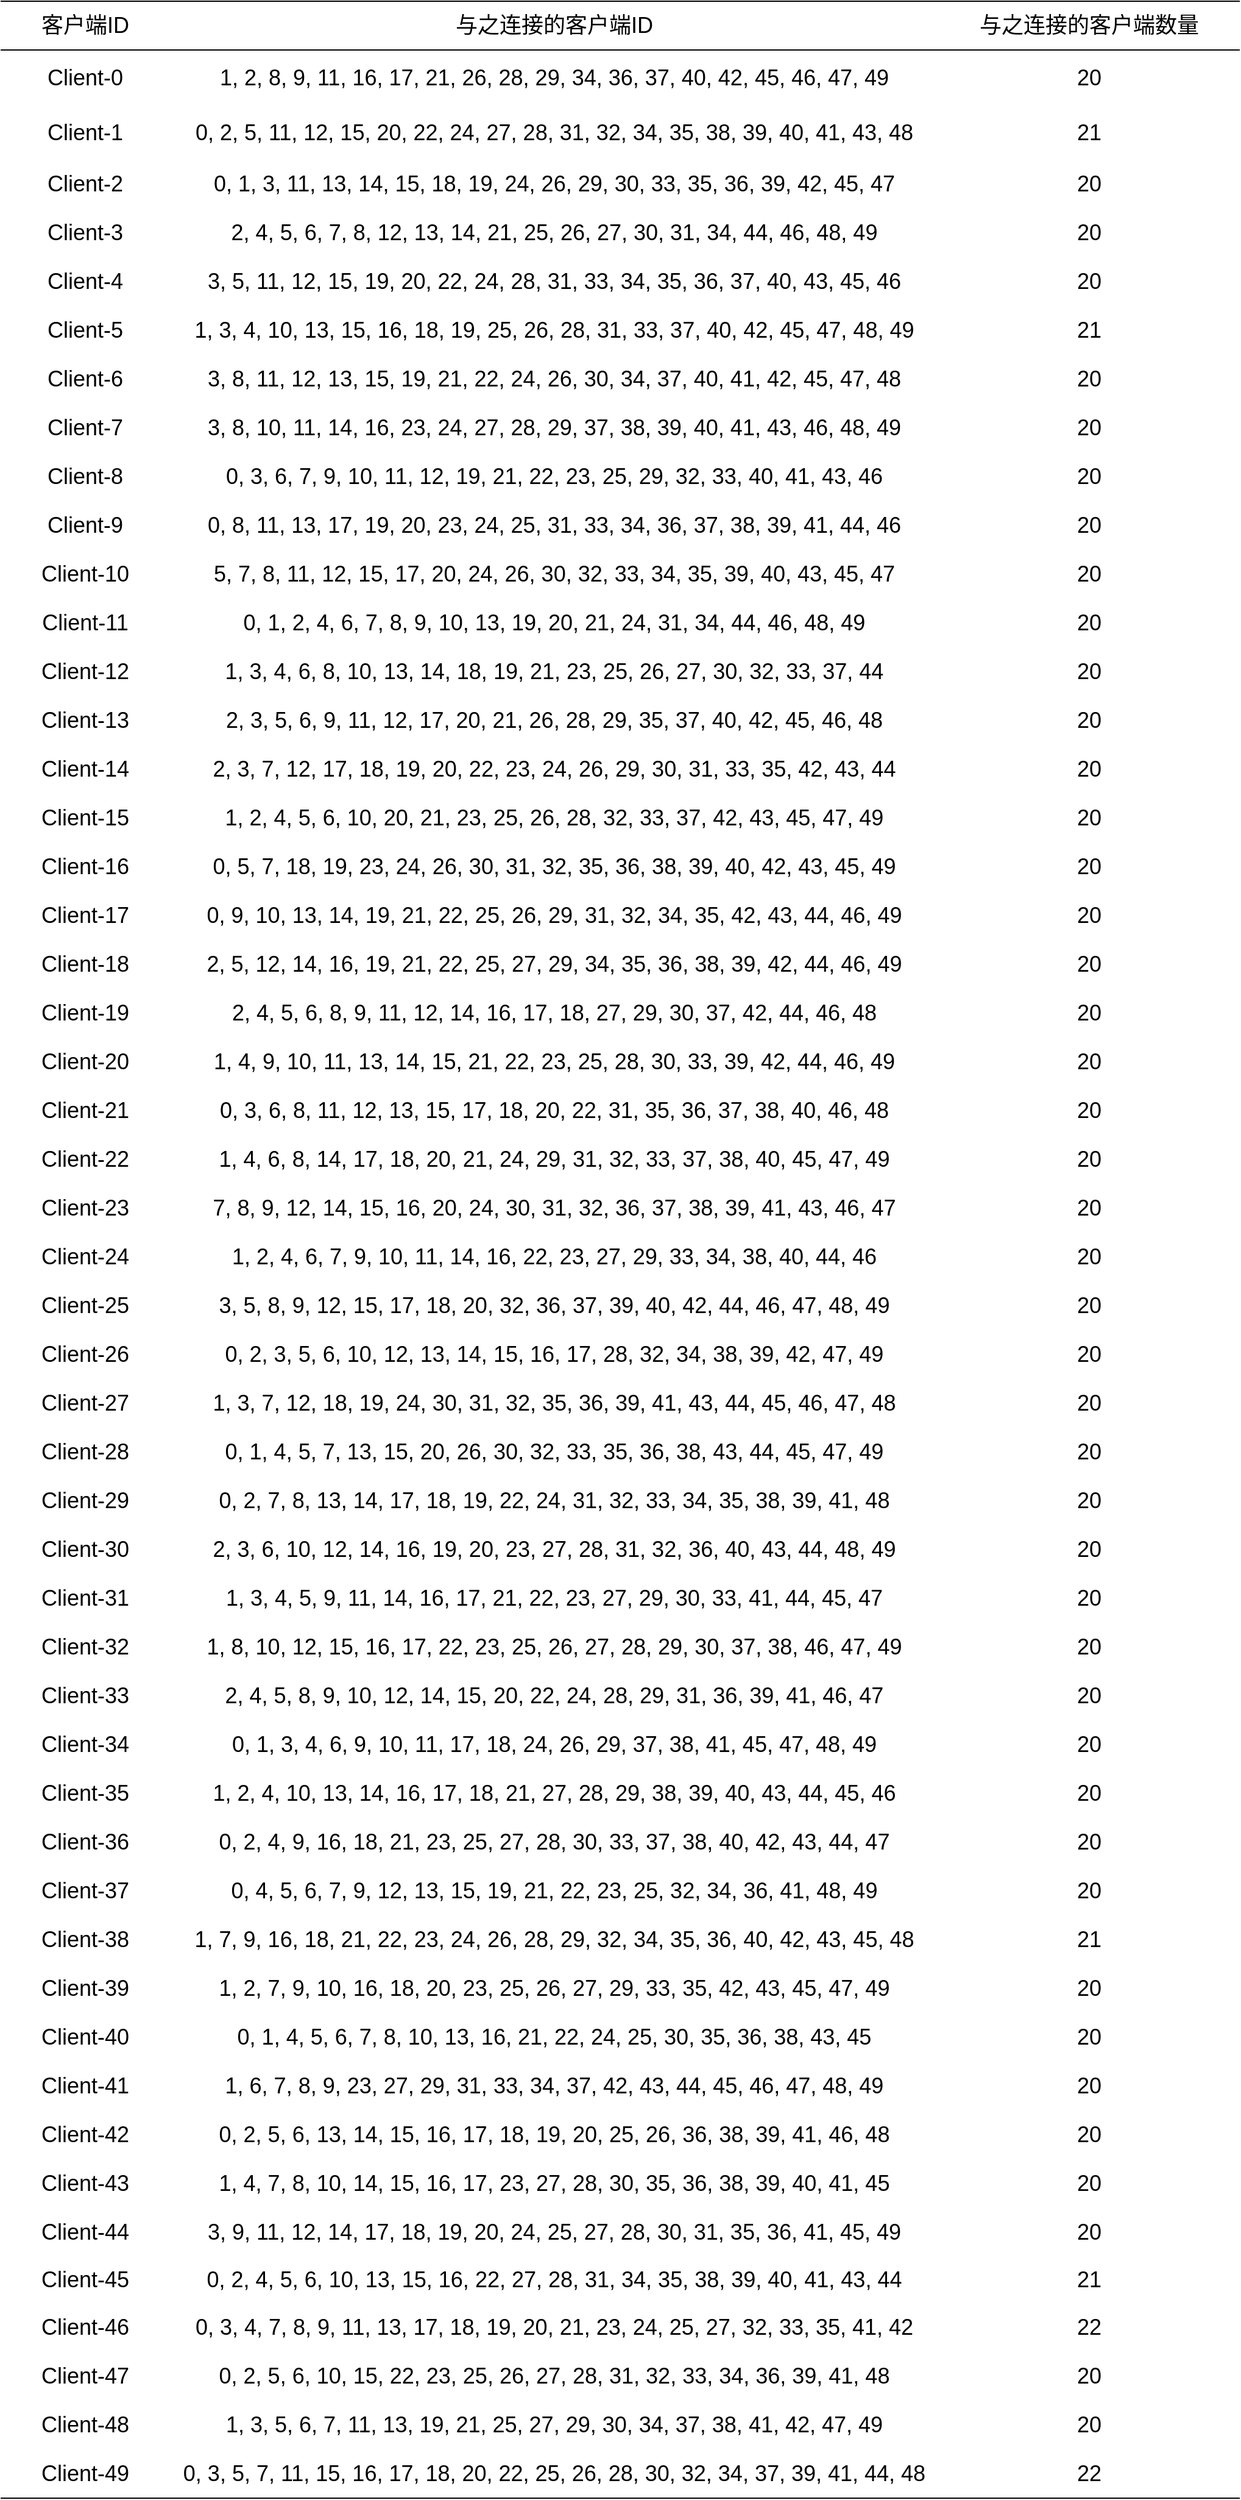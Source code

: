 <mxfile version="15.9.6" type="device"><diagram id="W7G0i-AYXnyQ3zkJN4yg" name="Page-1"><mxGraphModel dx="1383" dy="1696" grid="0" gridSize="10" guides="1" tooltips="1" connect="1" arrows="1" fold="1" page="1" pageScale="1" pageWidth="1169" pageHeight="827" background="none" math="0" shadow="0"><root><mxCell id="uZyhMNU_Edx3SM68x8ny-0"/><mxCell id="uZyhMNU_Edx3SM68x8ny-1" parent="uZyhMNU_Edx3SM68x8ny-0"/><mxCell id="obIXCjBLZXqZtw1sihBl-0" value="" style="shape=table;startSize=0;container=1;collapsible=0;childLayout=tableLayout;shadow=0;gradientColor=#ffffff;swimlaneFillColor=default;gradientDirection=west;strokeColor=none;fillColor=default;sketch=0;rounded=0;fontSize=18;fontFamily=Times New Roman;horizontal=1;labelBackgroundColor=none;" parent="uZyhMNU_Edx3SM68x8ny-1" vertex="1"><mxGeometry x="93" y="-683" width="1015.75" height="2048" as="geometry"/></mxCell><mxCell id="obIXCjBLZXqZtw1sihBl-1" value="" style="shape=partialRectangle;collapsible=0;dropTarget=0;pointerEvents=0;fillColor=none;top=0;left=0;bottom=0;right=0;points=[[0,0.5],[1,0.5]];portConstraint=eastwest;fontSize=18;" parent="obIXCjBLZXqZtw1sihBl-0" vertex="1"><mxGeometry width="1015.75" height="40" as="geometry"/></mxCell><mxCell id="obIXCjBLZXqZtw1sihBl-2" value="客户端ID" style="shape=partialRectangle;html=1;whiteSpace=wrap;connectable=0;overflow=hidden;fillColor=none;top=1;left=0;bottom=1;right=0;pointerEvents=1;strokeColor=default;fontSize=18;" parent="obIXCjBLZXqZtw1sihBl-1" vertex="1"><mxGeometry width="138" height="40" as="geometry"><mxRectangle width="138" height="40" as="alternateBounds"/></mxGeometry></mxCell><mxCell id="obIXCjBLZXqZtw1sihBl-3" value="与之连接的客户端ID" style="shape=partialRectangle;html=1;whiteSpace=wrap;connectable=0;overflow=hidden;fillColor=none;top=1;left=0;bottom=1;right=0;pointerEvents=1;strokeColor=default;fontSize=18;" parent="obIXCjBLZXqZtw1sihBl-1" vertex="1"><mxGeometry x="138" width="632" height="40" as="geometry"><mxRectangle width="632" height="40" as="alternateBounds"/></mxGeometry></mxCell><mxCell id="obIXCjBLZXqZtw1sihBl-4" value="与之连接的客户端数量" style="shape=partialRectangle;html=1;whiteSpace=wrap;connectable=0;overflow=hidden;fillColor=none;top=1;left=0;bottom=1;right=0;pointerEvents=1;strokeColor=default;fontSize=18;" parent="obIXCjBLZXqZtw1sihBl-1" vertex="1"><mxGeometry x="770" width="246" height="40" as="geometry"><mxRectangle width="246" height="40" as="alternateBounds"/></mxGeometry></mxCell><mxCell id="obIXCjBLZXqZtw1sihBl-81" style="shape=partialRectangle;collapsible=0;dropTarget=0;pointerEvents=0;fillColor=none;top=0;left=0;bottom=0;right=0;points=[[0,0.5],[1,0.5]];portConstraint=eastwest;fontSize=18;" parent="obIXCjBLZXqZtw1sihBl-0" vertex="1"><mxGeometry y="40" width="1015.75" height="45" as="geometry"/></mxCell><mxCell id="obIXCjBLZXqZtw1sihBl-82" value="Client-0" style="shape=partialRectangle;html=1;whiteSpace=wrap;connectable=0;overflow=hidden;fillColor=none;top=0;left=0;bottom=0;right=0;pointerEvents=1;fontSize=18;" parent="obIXCjBLZXqZtw1sihBl-81" vertex="1"><mxGeometry width="138" height="45" as="geometry"><mxRectangle width="138" height="45" as="alternateBounds"/></mxGeometry></mxCell><mxCell id="obIXCjBLZXqZtw1sihBl-83" value="1, 2, 8, 9, 11, 16, 17, 21, 26, 28, 29, 34, 36, 37, 40, 42, 45, 46, 47, 49" style="shape=partialRectangle;html=1;whiteSpace=wrap;connectable=0;overflow=hidden;fillColor=none;top=0;left=0;bottom=0;right=0;pointerEvents=1;fontSize=18;" parent="obIXCjBLZXqZtw1sihBl-81" vertex="1"><mxGeometry x="138" width="632" height="45" as="geometry"><mxRectangle width="632" height="45" as="alternateBounds"/></mxGeometry></mxCell><mxCell id="obIXCjBLZXqZtw1sihBl-84" value="20" style="shape=partialRectangle;html=1;whiteSpace=wrap;connectable=0;overflow=hidden;fillColor=none;top=0;left=0;bottom=0;right=0;pointerEvents=1;fontSize=18;" parent="obIXCjBLZXqZtw1sihBl-81" vertex="1"><mxGeometry x="770" width="246" height="45" as="geometry"><mxRectangle width="246" height="45" as="alternateBounds"/></mxGeometry></mxCell><mxCell id="obIXCjBLZXqZtw1sihBl-5" value="" style="shape=partialRectangle;collapsible=0;dropTarget=0;pointerEvents=0;fillColor=none;top=0;left=0;bottom=0;right=0;points=[[0,0.5],[1,0.5]];portConstraint=eastwest;fontSize=18;" parent="obIXCjBLZXqZtw1sihBl-0" vertex="1"><mxGeometry y="85" width="1015.75" height="45" as="geometry"/></mxCell><mxCell id="obIXCjBLZXqZtw1sihBl-6" value="Client-1" style="shape=partialRectangle;html=1;whiteSpace=wrap;connectable=0;overflow=hidden;fillColor=none;top=0;left=0;bottom=0;right=0;pointerEvents=1;fontSize=18;" parent="obIXCjBLZXqZtw1sihBl-5" vertex="1"><mxGeometry width="138" height="45" as="geometry"><mxRectangle width="138" height="45" as="alternateBounds"/></mxGeometry></mxCell><mxCell id="obIXCjBLZXqZtw1sihBl-7" value="0, 2, 5, 11, 12, 15, 20, 22, 24, 27, 28, 31, 32, 34, 35, 38, 39, 40, 41, 43, 48" style="shape=partialRectangle;html=1;whiteSpace=wrap;connectable=0;overflow=hidden;fillColor=none;top=0;left=0;bottom=0;right=0;pointerEvents=1;fontSize=18;" parent="obIXCjBLZXqZtw1sihBl-5" vertex="1"><mxGeometry x="138" width="632" height="45" as="geometry"><mxRectangle width="632" height="45" as="alternateBounds"/></mxGeometry></mxCell><mxCell id="obIXCjBLZXqZtw1sihBl-8" value="21" style="shape=partialRectangle;html=1;whiteSpace=wrap;connectable=0;overflow=hidden;fillColor=none;top=0;left=0;bottom=0;right=0;pointerEvents=1;fontSize=18;" parent="obIXCjBLZXqZtw1sihBl-5" vertex="1"><mxGeometry x="770" width="246" height="45" as="geometry"><mxRectangle width="246" height="45" as="alternateBounds"/></mxGeometry></mxCell><mxCell id="obIXCjBLZXqZtw1sihBl-9" value="" style="shape=partialRectangle;collapsible=0;dropTarget=0;pointerEvents=0;fillColor=none;top=0;left=0;bottom=0;right=0;points=[[0,0.5],[1,0.5]];portConstraint=eastwest;fontSize=18;" parent="obIXCjBLZXqZtw1sihBl-0" vertex="1"><mxGeometry y="130" width="1015.75" height="40" as="geometry"/></mxCell><mxCell id="obIXCjBLZXqZtw1sihBl-10" value="Client-2" style="shape=partialRectangle;html=1;whiteSpace=wrap;connectable=0;overflow=hidden;fillColor=none;top=0;left=0;bottom=0;right=0;pointerEvents=1;fontSize=18;" parent="obIXCjBLZXqZtw1sihBl-9" vertex="1"><mxGeometry width="138" height="40" as="geometry"><mxRectangle width="138" height="40" as="alternateBounds"/></mxGeometry></mxCell><mxCell id="obIXCjBLZXqZtw1sihBl-11" value="0, 1, 3, 11, 13, 14, 15, 18, 19, 24, 26, 29, 30, 33, 35, 36, 39, 42, 45, 47" style="shape=partialRectangle;html=1;whiteSpace=wrap;connectable=0;overflow=hidden;fillColor=none;top=0;left=0;bottom=0;right=0;pointerEvents=1;fontSize=18;" parent="obIXCjBLZXqZtw1sihBl-9" vertex="1"><mxGeometry x="138" width="632" height="40" as="geometry"><mxRectangle width="632" height="40" as="alternateBounds"/></mxGeometry></mxCell><mxCell id="obIXCjBLZXqZtw1sihBl-12" value="20" style="shape=partialRectangle;html=1;whiteSpace=wrap;connectable=0;overflow=hidden;fillColor=none;top=0;left=0;bottom=0;right=0;pointerEvents=1;fontSize=18;" parent="obIXCjBLZXqZtw1sihBl-9" vertex="1"><mxGeometry x="770" width="246" height="40" as="geometry"><mxRectangle width="246" height="40" as="alternateBounds"/></mxGeometry></mxCell><mxCell id="obIXCjBLZXqZtw1sihBl-13" value="" style="shape=partialRectangle;collapsible=0;dropTarget=0;pointerEvents=0;fillColor=none;top=0;left=0;bottom=0;right=0;points=[[0,0.5],[1,0.5]];portConstraint=eastwest;fontSize=18;" parent="obIXCjBLZXqZtw1sihBl-0" vertex="1"><mxGeometry y="170" width="1015.75" height="40" as="geometry"/></mxCell><mxCell id="obIXCjBLZXqZtw1sihBl-14" value="Client-3" style="shape=partialRectangle;html=1;whiteSpace=wrap;connectable=0;overflow=hidden;fillColor=none;top=0;left=0;bottom=0;right=0;pointerEvents=1;fontSize=18;" parent="obIXCjBLZXqZtw1sihBl-13" vertex="1"><mxGeometry width="138" height="40" as="geometry"><mxRectangle width="138" height="40" as="alternateBounds"/></mxGeometry></mxCell><mxCell id="obIXCjBLZXqZtw1sihBl-15" value="2, 4, 5, 6, 7, 8, 12, 13, 14, 21, 25, 26, 27, 30, 31, 34, 44, 46, 48, 49" style="shape=partialRectangle;html=1;whiteSpace=wrap;connectable=0;overflow=hidden;fillColor=none;top=0;left=0;bottom=0;right=0;pointerEvents=1;fontSize=18;" parent="obIXCjBLZXqZtw1sihBl-13" vertex="1"><mxGeometry x="138" width="632" height="40" as="geometry"><mxRectangle width="632" height="40" as="alternateBounds"/></mxGeometry></mxCell><mxCell id="obIXCjBLZXqZtw1sihBl-16" value="20" style="shape=partialRectangle;html=1;whiteSpace=wrap;connectable=0;overflow=hidden;fillColor=none;top=0;left=0;bottom=0;right=0;pointerEvents=1;fontSize=18;" parent="obIXCjBLZXqZtw1sihBl-13" vertex="1"><mxGeometry x="770" width="246" height="40" as="geometry"><mxRectangle width="246" height="40" as="alternateBounds"/></mxGeometry></mxCell><mxCell id="obIXCjBLZXqZtw1sihBl-17" value="" style="shape=partialRectangle;collapsible=0;dropTarget=0;pointerEvents=0;fillColor=none;top=0;left=0;bottom=0;right=0;points=[[0,0.5],[1,0.5]];portConstraint=eastwest;fontSize=18;" parent="obIXCjBLZXqZtw1sihBl-0" vertex="1"><mxGeometry y="210" width="1015.75" height="40" as="geometry"/></mxCell><mxCell id="obIXCjBLZXqZtw1sihBl-18" value="Client-4" style="shape=partialRectangle;html=1;whiteSpace=wrap;connectable=0;overflow=hidden;fillColor=none;top=0;left=0;bottom=0;right=0;pointerEvents=1;fontSize=18;" parent="obIXCjBLZXqZtw1sihBl-17" vertex="1"><mxGeometry width="138" height="40" as="geometry"><mxRectangle width="138" height="40" as="alternateBounds"/></mxGeometry></mxCell><mxCell id="obIXCjBLZXqZtw1sihBl-19" value="3, 5, 11, 12, 15, 19, 20, 22, 24, 28, 31, 33, 34, 35, 36, 37, 40, 43, 45, 46" style="shape=partialRectangle;html=1;whiteSpace=wrap;connectable=0;overflow=hidden;fillColor=none;top=0;left=0;bottom=0;right=0;pointerEvents=1;fontSize=18;" parent="obIXCjBLZXqZtw1sihBl-17" vertex="1"><mxGeometry x="138" width="632" height="40" as="geometry"><mxRectangle width="632" height="40" as="alternateBounds"/></mxGeometry></mxCell><mxCell id="obIXCjBLZXqZtw1sihBl-20" value="20" style="shape=partialRectangle;html=1;whiteSpace=wrap;connectable=0;overflow=hidden;fillColor=none;top=0;left=0;bottom=0;right=0;pointerEvents=1;fontSize=18;" parent="obIXCjBLZXqZtw1sihBl-17" vertex="1"><mxGeometry x="770" width="246" height="40" as="geometry"><mxRectangle width="246" height="40" as="alternateBounds"/></mxGeometry></mxCell><mxCell id="obIXCjBLZXqZtw1sihBl-21" value="" style="shape=partialRectangle;collapsible=0;dropTarget=0;pointerEvents=0;fillColor=none;top=0;left=0;bottom=0;right=0;points=[[0,0.5],[1,0.5]];portConstraint=eastwest;fontSize=18;" parent="obIXCjBLZXqZtw1sihBl-0" vertex="1"><mxGeometry y="250" width="1015.75" height="40" as="geometry"/></mxCell><mxCell id="obIXCjBLZXqZtw1sihBl-22" value="Client-5" style="shape=partialRectangle;html=1;whiteSpace=wrap;connectable=0;overflow=hidden;fillColor=none;top=0;left=0;bottom=0;right=0;pointerEvents=1;fontSize=18;" parent="obIXCjBLZXqZtw1sihBl-21" vertex="1"><mxGeometry width="138" height="40" as="geometry"><mxRectangle width="138" height="40" as="alternateBounds"/></mxGeometry></mxCell><mxCell id="obIXCjBLZXqZtw1sihBl-23" value="1, 3, 4, 10, 13, 15, 16, 18, 19, 25, 26, 28, 31, 33, 37, 40, 42, 45, 47, 48, 49" style="shape=partialRectangle;html=1;whiteSpace=wrap;connectable=0;overflow=hidden;fillColor=none;top=0;left=0;bottom=0;right=0;pointerEvents=1;fontSize=18;" parent="obIXCjBLZXqZtw1sihBl-21" vertex="1"><mxGeometry x="138" width="632" height="40" as="geometry"><mxRectangle width="632" height="40" as="alternateBounds"/></mxGeometry></mxCell><mxCell id="obIXCjBLZXqZtw1sihBl-24" value="21" style="shape=partialRectangle;html=1;whiteSpace=wrap;connectable=0;overflow=hidden;fillColor=none;top=0;left=0;bottom=0;right=0;pointerEvents=1;fontSize=18;" parent="obIXCjBLZXqZtw1sihBl-21" vertex="1"><mxGeometry x="770" width="246" height="40" as="geometry"><mxRectangle width="246" height="40" as="alternateBounds"/></mxGeometry></mxCell><mxCell id="obIXCjBLZXqZtw1sihBl-25" value="" style="shape=partialRectangle;collapsible=0;dropTarget=0;pointerEvents=0;fillColor=none;top=0;left=0;bottom=0;right=0;points=[[0,0.5],[1,0.5]];portConstraint=eastwest;fontSize=18;" parent="obIXCjBLZXqZtw1sihBl-0" vertex="1"><mxGeometry y="290" width="1015.75" height="40" as="geometry"/></mxCell><mxCell id="obIXCjBLZXqZtw1sihBl-26" value="Client-6" style="shape=partialRectangle;html=1;whiteSpace=wrap;connectable=0;overflow=hidden;fillColor=none;top=0;left=0;bottom=0;right=0;pointerEvents=1;fontSize=18;" parent="obIXCjBLZXqZtw1sihBl-25" vertex="1"><mxGeometry width="138" height="40" as="geometry"><mxRectangle width="138" height="40" as="alternateBounds"/></mxGeometry></mxCell><mxCell id="obIXCjBLZXqZtw1sihBl-27" value="3, 8, 11, 12, 13, 15, 19, 21, 22, 24, 26, 30, 34, 37, 40, 41, 42, 45, 47, 48" style="shape=partialRectangle;html=1;whiteSpace=wrap;connectable=0;overflow=hidden;fillColor=none;top=0;left=0;bottom=0;right=0;pointerEvents=1;fontSize=18;" parent="obIXCjBLZXqZtw1sihBl-25" vertex="1"><mxGeometry x="138" width="632" height="40" as="geometry"><mxRectangle width="632" height="40" as="alternateBounds"/></mxGeometry></mxCell><mxCell id="obIXCjBLZXqZtw1sihBl-28" value="20" style="shape=partialRectangle;html=1;whiteSpace=wrap;connectable=0;overflow=hidden;fillColor=none;top=0;left=0;bottom=0;right=0;pointerEvents=1;fontSize=18;" parent="obIXCjBLZXqZtw1sihBl-25" vertex="1"><mxGeometry x="770" width="246" height="40" as="geometry"><mxRectangle width="246" height="40" as="alternateBounds"/></mxGeometry></mxCell><mxCell id="obIXCjBLZXqZtw1sihBl-29" value="" style="shape=partialRectangle;collapsible=0;dropTarget=0;pointerEvents=0;fillColor=none;top=0;left=0;bottom=0;right=0;points=[[0,0.5],[1,0.5]];portConstraint=eastwest;fontSize=18;" parent="obIXCjBLZXqZtw1sihBl-0" vertex="1"><mxGeometry y="330" width="1015.75" height="40" as="geometry"/></mxCell><mxCell id="obIXCjBLZXqZtw1sihBl-30" value="Client-7" style="shape=partialRectangle;html=1;whiteSpace=wrap;connectable=0;overflow=hidden;fillColor=none;top=0;left=0;bottom=0;right=0;pointerEvents=1;fontSize=18;" parent="obIXCjBLZXqZtw1sihBl-29" vertex="1"><mxGeometry width="138" height="40" as="geometry"><mxRectangle width="138" height="40" as="alternateBounds"/></mxGeometry></mxCell><mxCell id="obIXCjBLZXqZtw1sihBl-31" value="3, 8, 10, 11, 14, 16, 23, 24, 27, 28, 29, 37, 38, 39, 40, 41, 43, 46, 48, 49" style="shape=partialRectangle;html=1;whiteSpace=wrap;connectable=0;overflow=hidden;fillColor=none;top=0;left=0;bottom=0;right=0;pointerEvents=1;fontSize=18;" parent="obIXCjBLZXqZtw1sihBl-29" vertex="1"><mxGeometry x="138" width="632" height="40" as="geometry"><mxRectangle width="632" height="40" as="alternateBounds"/></mxGeometry></mxCell><mxCell id="obIXCjBLZXqZtw1sihBl-32" value="20" style="shape=partialRectangle;html=1;whiteSpace=wrap;connectable=0;overflow=hidden;fillColor=none;top=0;left=0;bottom=0;right=0;pointerEvents=1;fontSize=18;" parent="obIXCjBLZXqZtw1sihBl-29" vertex="1"><mxGeometry x="770" width="246" height="40" as="geometry"><mxRectangle width="246" height="40" as="alternateBounds"/></mxGeometry></mxCell><mxCell id="obIXCjBLZXqZtw1sihBl-33" value="" style="shape=partialRectangle;collapsible=0;dropTarget=0;pointerEvents=0;fillColor=none;top=0;left=0;bottom=0;right=0;points=[[0,0.5],[1,0.5]];portConstraint=eastwest;fontSize=18;" parent="obIXCjBLZXqZtw1sihBl-0" vertex="1"><mxGeometry y="370" width="1015.75" height="40" as="geometry"/></mxCell><mxCell id="obIXCjBLZXqZtw1sihBl-34" value="Client-8" style="shape=partialRectangle;html=1;whiteSpace=wrap;connectable=0;overflow=hidden;fillColor=none;top=0;left=0;bottom=0;right=0;pointerEvents=1;fontSize=18;" parent="obIXCjBLZXqZtw1sihBl-33" vertex="1"><mxGeometry width="138" height="40" as="geometry"><mxRectangle width="138" height="40" as="alternateBounds"/></mxGeometry></mxCell><mxCell id="obIXCjBLZXqZtw1sihBl-35" value="0, 3, 6, 7, 9, 10, 11, 12, 19, 21, 22, 23, 25, 29, 32, 33, 40, 41, 43, 46" style="shape=partialRectangle;html=1;whiteSpace=wrap;connectable=0;overflow=hidden;fillColor=none;top=0;left=0;bottom=0;right=0;pointerEvents=1;fontSize=18;" parent="obIXCjBLZXqZtw1sihBl-33" vertex="1"><mxGeometry x="138" width="632" height="40" as="geometry"><mxRectangle width="632" height="40" as="alternateBounds"/></mxGeometry></mxCell><mxCell id="obIXCjBLZXqZtw1sihBl-36" value="20" style="shape=partialRectangle;html=1;whiteSpace=wrap;connectable=0;overflow=hidden;fillColor=none;top=0;left=0;bottom=0;right=0;pointerEvents=1;fontSize=18;" parent="obIXCjBLZXqZtw1sihBl-33" vertex="1"><mxGeometry x="770" width="246" height="40" as="geometry"><mxRectangle width="246" height="40" as="alternateBounds"/></mxGeometry></mxCell><mxCell id="obIXCjBLZXqZtw1sihBl-37" value="" style="shape=partialRectangle;collapsible=0;dropTarget=0;pointerEvents=0;fillColor=none;top=0;left=0;bottom=0;right=0;points=[[0,0.5],[1,0.5]];portConstraint=eastwest;fontSize=18;" parent="obIXCjBLZXqZtw1sihBl-0" vertex="1"><mxGeometry y="410" width="1015.75" height="40" as="geometry"/></mxCell><mxCell id="obIXCjBLZXqZtw1sihBl-38" value="Client-9" style="shape=partialRectangle;html=1;whiteSpace=wrap;connectable=0;overflow=hidden;fillColor=none;top=0;left=0;bottom=0;right=0;pointerEvents=1;fontSize=18;" parent="obIXCjBLZXqZtw1sihBl-37" vertex="1"><mxGeometry width="138" height="40" as="geometry"><mxRectangle width="138" height="40" as="alternateBounds"/></mxGeometry></mxCell><mxCell id="obIXCjBLZXqZtw1sihBl-39" value="0, 8, 11, 13, 17, 19, 20, 23, 24, 25, 31, 33, 34, 36, 37, 38, 39, 41, 44, 46" style="shape=partialRectangle;html=1;whiteSpace=wrap;connectable=0;overflow=hidden;fillColor=none;top=0;left=0;bottom=0;right=0;pointerEvents=1;fontSize=18;" parent="obIXCjBLZXqZtw1sihBl-37" vertex="1"><mxGeometry x="138" width="632" height="40" as="geometry"><mxRectangle width="632" height="40" as="alternateBounds"/></mxGeometry></mxCell><mxCell id="obIXCjBLZXqZtw1sihBl-40" value="20" style="shape=partialRectangle;html=1;whiteSpace=wrap;connectable=0;overflow=hidden;fillColor=none;top=0;left=0;bottom=0;right=0;pointerEvents=1;fontSize=18;" parent="obIXCjBLZXqZtw1sihBl-37" vertex="1"><mxGeometry x="770" width="246" height="40" as="geometry"><mxRectangle width="246" height="40" as="alternateBounds"/></mxGeometry></mxCell><mxCell id="obIXCjBLZXqZtw1sihBl-41" value="" style="shape=partialRectangle;collapsible=0;dropTarget=0;pointerEvents=0;fillColor=none;top=0;left=0;bottom=0;right=0;points=[[0,0.5],[1,0.5]];portConstraint=eastwest;fontSize=18;" parent="obIXCjBLZXqZtw1sihBl-0" vertex="1"><mxGeometry y="450" width="1015.75" height="40" as="geometry"/></mxCell><mxCell id="obIXCjBLZXqZtw1sihBl-42" value="Client-10" style="shape=partialRectangle;html=1;whiteSpace=wrap;connectable=0;overflow=hidden;fillColor=none;top=0;left=0;bottom=0;right=0;pointerEvents=1;fontSize=18;" parent="obIXCjBLZXqZtw1sihBl-41" vertex="1"><mxGeometry width="138" height="40" as="geometry"><mxRectangle width="138" height="40" as="alternateBounds"/></mxGeometry></mxCell><mxCell id="obIXCjBLZXqZtw1sihBl-43" value="5, 7, 8, 11, 12, 15, 17, 20, 24, 26, 30, 32, 33, 34, 35, 39, 40, 43, 45, 47" style="shape=partialRectangle;html=1;whiteSpace=wrap;connectable=0;overflow=hidden;fillColor=none;top=0;left=0;bottom=0;right=0;pointerEvents=1;fontSize=18;" parent="obIXCjBLZXqZtw1sihBl-41" vertex="1"><mxGeometry x="138" width="632" height="40" as="geometry"><mxRectangle width="632" height="40" as="alternateBounds"/></mxGeometry></mxCell><mxCell id="obIXCjBLZXqZtw1sihBl-44" value="20" style="shape=partialRectangle;html=1;whiteSpace=wrap;connectable=0;overflow=hidden;fillColor=none;top=0;left=0;bottom=0;right=0;pointerEvents=1;fontSize=18;" parent="obIXCjBLZXqZtw1sihBl-41" vertex="1"><mxGeometry x="770" width="246" height="40" as="geometry"><mxRectangle width="246" height="40" as="alternateBounds"/></mxGeometry></mxCell><mxCell id="obIXCjBLZXqZtw1sihBl-45" value="" style="shape=partialRectangle;collapsible=0;dropTarget=0;pointerEvents=0;fillColor=none;top=0;left=0;bottom=0;right=0;points=[[0,0.5],[1,0.5]];portConstraint=eastwest;fontSize=18;" parent="obIXCjBLZXqZtw1sihBl-0" vertex="1"><mxGeometry y="490" width="1015.75" height="40" as="geometry"/></mxCell><mxCell id="obIXCjBLZXqZtw1sihBl-46" value="Client-11" style="shape=partialRectangle;html=1;whiteSpace=wrap;connectable=0;overflow=hidden;fillColor=none;top=0;left=0;bottom=0;right=0;pointerEvents=1;fontSize=18;" parent="obIXCjBLZXqZtw1sihBl-45" vertex="1"><mxGeometry width="138" height="40" as="geometry"><mxRectangle width="138" height="40" as="alternateBounds"/></mxGeometry></mxCell><mxCell id="obIXCjBLZXqZtw1sihBl-47" value="0, 1, 2, 4, 6, 7, 8, 9, 10, 13, 19, 20, 21, 24, 31, 34, 44, 46, 48, 49" style="shape=partialRectangle;html=1;whiteSpace=wrap;connectable=0;overflow=hidden;fillColor=none;top=0;left=0;bottom=0;right=0;pointerEvents=1;fontSize=18;" parent="obIXCjBLZXqZtw1sihBl-45" vertex="1"><mxGeometry x="138" width="632" height="40" as="geometry"><mxRectangle width="632" height="40" as="alternateBounds"/></mxGeometry></mxCell><mxCell id="obIXCjBLZXqZtw1sihBl-48" value="20" style="shape=partialRectangle;html=1;whiteSpace=wrap;connectable=0;overflow=hidden;fillColor=none;top=0;left=0;bottom=0;right=0;pointerEvents=1;fontSize=18;" parent="obIXCjBLZXqZtw1sihBl-45" vertex="1"><mxGeometry x="770" width="246" height="40" as="geometry"><mxRectangle width="246" height="40" as="alternateBounds"/></mxGeometry></mxCell><mxCell id="obIXCjBLZXqZtw1sihBl-49" value="" style="shape=partialRectangle;collapsible=0;dropTarget=0;pointerEvents=0;fillColor=none;top=0;left=0;bottom=0;right=0;points=[[0,0.5],[1,0.5]];portConstraint=eastwest;fontSize=18;" parent="obIXCjBLZXqZtw1sihBl-0" vertex="1"><mxGeometry y="530" width="1015.75" height="40" as="geometry"/></mxCell><mxCell id="obIXCjBLZXqZtw1sihBl-50" value="Client-12" style="shape=partialRectangle;html=1;whiteSpace=wrap;connectable=0;overflow=hidden;fillColor=none;top=0;left=0;bottom=0;right=0;pointerEvents=1;fontSize=18;" parent="obIXCjBLZXqZtw1sihBl-49" vertex="1"><mxGeometry width="138" height="40" as="geometry"><mxRectangle width="138" height="40" as="alternateBounds"/></mxGeometry></mxCell><mxCell id="obIXCjBLZXqZtw1sihBl-51" value="1, 3, 4, 6, 8, 10, 13, 14, 18, 19, 21, 23, 25, 26, 27, 30, 32, 33, 37, 44" style="shape=partialRectangle;html=1;whiteSpace=wrap;connectable=0;overflow=hidden;fillColor=none;top=0;left=0;bottom=0;right=0;pointerEvents=1;fontSize=18;" parent="obIXCjBLZXqZtw1sihBl-49" vertex="1"><mxGeometry x="138" width="632" height="40" as="geometry"><mxRectangle width="632" height="40" as="alternateBounds"/></mxGeometry></mxCell><mxCell id="obIXCjBLZXqZtw1sihBl-52" value="20" style="shape=partialRectangle;html=1;whiteSpace=wrap;connectable=0;overflow=hidden;fillColor=none;top=0;left=0;bottom=0;right=0;pointerEvents=1;fontSize=18;" parent="obIXCjBLZXqZtw1sihBl-49" vertex="1"><mxGeometry x="770" width="246" height="40" as="geometry"><mxRectangle width="246" height="40" as="alternateBounds"/></mxGeometry></mxCell><mxCell id="obIXCjBLZXqZtw1sihBl-53" value="" style="shape=partialRectangle;collapsible=0;dropTarget=0;pointerEvents=0;fillColor=none;top=0;left=0;bottom=0;right=0;points=[[0,0.5],[1,0.5]];portConstraint=eastwest;fontSize=18;" parent="obIXCjBLZXqZtw1sihBl-0" vertex="1"><mxGeometry y="570" width="1015.75" height="40" as="geometry"/></mxCell><mxCell id="obIXCjBLZXqZtw1sihBl-54" value="Client-13" style="shape=partialRectangle;html=1;whiteSpace=wrap;connectable=0;overflow=hidden;fillColor=none;top=0;left=0;bottom=0;right=0;pointerEvents=1;fontSize=18;" parent="obIXCjBLZXqZtw1sihBl-53" vertex="1"><mxGeometry width="138" height="40" as="geometry"><mxRectangle width="138" height="40" as="alternateBounds"/></mxGeometry></mxCell><mxCell id="obIXCjBLZXqZtw1sihBl-55" value="2, 3, 5, 6, 9, 11, 12, 17, 20, 21, 26, 28, 29, 35, 37, 40, 42, 45, 46, 48" style="shape=partialRectangle;html=1;whiteSpace=wrap;connectable=0;overflow=hidden;fillColor=none;top=0;left=0;bottom=0;right=0;pointerEvents=1;fontSize=18;" parent="obIXCjBLZXqZtw1sihBl-53" vertex="1"><mxGeometry x="138" width="632" height="40" as="geometry"><mxRectangle width="632" height="40" as="alternateBounds"/></mxGeometry></mxCell><mxCell id="obIXCjBLZXqZtw1sihBl-56" value="20" style="shape=partialRectangle;html=1;whiteSpace=wrap;connectable=0;overflow=hidden;fillColor=none;top=0;left=0;bottom=0;right=0;pointerEvents=1;fontSize=18;" parent="obIXCjBLZXqZtw1sihBl-53" vertex="1"><mxGeometry x="770" width="246" height="40" as="geometry"><mxRectangle width="246" height="40" as="alternateBounds"/></mxGeometry></mxCell><mxCell id="obIXCjBLZXqZtw1sihBl-57" value="" style="shape=partialRectangle;collapsible=0;dropTarget=0;pointerEvents=0;fillColor=none;top=0;left=0;bottom=0;right=0;points=[[0,0.5],[1,0.5]];portConstraint=eastwest;fontSize=18;" parent="obIXCjBLZXqZtw1sihBl-0" vertex="1"><mxGeometry y="610" width="1015.75" height="40" as="geometry"/></mxCell><mxCell id="obIXCjBLZXqZtw1sihBl-58" value="Client-14" style="shape=partialRectangle;html=1;whiteSpace=wrap;connectable=0;overflow=hidden;fillColor=none;top=0;left=0;bottom=0;right=0;pointerEvents=1;fontSize=18;" parent="obIXCjBLZXqZtw1sihBl-57" vertex="1"><mxGeometry width="138" height="40" as="geometry"><mxRectangle width="138" height="40" as="alternateBounds"/></mxGeometry></mxCell><mxCell id="obIXCjBLZXqZtw1sihBl-59" value="2, 3, 7, 12, 17, 18, 19, 20, 22, 23, 24, 26, 29, 30, 31, 33, 35, 42, 43, 44" style="shape=partialRectangle;html=1;whiteSpace=wrap;connectable=0;overflow=hidden;fillColor=none;top=0;left=0;bottom=0;right=0;pointerEvents=1;fontSize=18;" parent="obIXCjBLZXqZtw1sihBl-57" vertex="1"><mxGeometry x="138" width="632" height="40" as="geometry"><mxRectangle width="632" height="40" as="alternateBounds"/></mxGeometry></mxCell><mxCell id="obIXCjBLZXqZtw1sihBl-60" value="20" style="shape=partialRectangle;html=1;whiteSpace=wrap;connectable=0;overflow=hidden;fillColor=none;top=0;left=0;bottom=0;right=0;pointerEvents=1;fontSize=18;" parent="obIXCjBLZXqZtw1sihBl-57" vertex="1"><mxGeometry x="770" width="246" height="40" as="geometry"><mxRectangle width="246" height="40" as="alternateBounds"/></mxGeometry></mxCell><mxCell id="obIXCjBLZXqZtw1sihBl-61" value="" style="shape=partialRectangle;collapsible=0;dropTarget=0;pointerEvents=0;fillColor=none;top=0;left=0;bottom=0;right=0;points=[[0,0.5],[1,0.5]];portConstraint=eastwest;fontSize=18;" parent="obIXCjBLZXqZtw1sihBl-0" vertex="1"><mxGeometry y="650" width="1015.75" height="40" as="geometry"/></mxCell><mxCell id="obIXCjBLZXqZtw1sihBl-62" value="Client-15" style="shape=partialRectangle;html=1;whiteSpace=wrap;connectable=0;overflow=hidden;fillColor=none;top=0;left=0;bottom=0;right=0;pointerEvents=1;fontSize=18;" parent="obIXCjBLZXqZtw1sihBl-61" vertex="1"><mxGeometry width="138" height="40" as="geometry"><mxRectangle width="138" height="40" as="alternateBounds"/></mxGeometry></mxCell><mxCell id="obIXCjBLZXqZtw1sihBl-63" value="1, 2, 4, 5, 6, 10, 20, 21, 23, 25, 26, 28, 32, 33, 37, 42, 43, 45, 47, 49" style="shape=partialRectangle;html=1;whiteSpace=wrap;connectable=0;overflow=hidden;fillColor=none;top=0;left=0;bottom=0;right=0;pointerEvents=1;fontSize=18;" parent="obIXCjBLZXqZtw1sihBl-61" vertex="1"><mxGeometry x="138" width="632" height="40" as="geometry"><mxRectangle width="632" height="40" as="alternateBounds"/></mxGeometry></mxCell><mxCell id="obIXCjBLZXqZtw1sihBl-64" value="20" style="shape=partialRectangle;html=1;whiteSpace=wrap;connectable=0;overflow=hidden;fillColor=none;top=0;left=0;bottom=0;right=0;pointerEvents=1;fontSize=18;" parent="obIXCjBLZXqZtw1sihBl-61" vertex="1"><mxGeometry x="770" width="246" height="40" as="geometry"><mxRectangle width="246" height="40" as="alternateBounds"/></mxGeometry></mxCell><mxCell id="obIXCjBLZXqZtw1sihBl-65" value="" style="shape=partialRectangle;collapsible=0;dropTarget=0;pointerEvents=0;fillColor=none;top=0;left=0;bottom=0;right=0;points=[[0,0.5],[1,0.5]];portConstraint=eastwest;fontSize=18;" parent="obIXCjBLZXqZtw1sihBl-0" vertex="1"><mxGeometry y="690" width="1015.75" height="40" as="geometry"/></mxCell><mxCell id="obIXCjBLZXqZtw1sihBl-66" value="Client-16" style="shape=partialRectangle;html=1;whiteSpace=wrap;connectable=0;overflow=hidden;fillColor=none;top=0;left=0;bottom=0;right=0;pointerEvents=1;fontSize=18;" parent="obIXCjBLZXqZtw1sihBl-65" vertex="1"><mxGeometry width="138" height="40" as="geometry"><mxRectangle width="138" height="40" as="alternateBounds"/></mxGeometry></mxCell><mxCell id="obIXCjBLZXqZtw1sihBl-67" value="0, 5, 7, 18, 19, 23, 24, 26, 30, 31, 32, 35, 36, 38, 39, 40, 42, 43, 45, 49" style="shape=partialRectangle;html=1;whiteSpace=wrap;connectable=0;overflow=hidden;fillColor=none;top=0;left=0;bottom=0;right=0;pointerEvents=1;fontSize=18;" parent="obIXCjBLZXqZtw1sihBl-65" vertex="1"><mxGeometry x="138" width="632" height="40" as="geometry"><mxRectangle width="632" height="40" as="alternateBounds"/></mxGeometry></mxCell><mxCell id="obIXCjBLZXqZtw1sihBl-68" value="20" style="shape=partialRectangle;html=1;whiteSpace=wrap;connectable=0;overflow=hidden;fillColor=none;top=0;left=0;bottom=0;right=0;pointerEvents=1;fontSize=18;" parent="obIXCjBLZXqZtw1sihBl-65" vertex="1"><mxGeometry x="770" width="246" height="40" as="geometry"><mxRectangle width="246" height="40" as="alternateBounds"/></mxGeometry></mxCell><mxCell id="obIXCjBLZXqZtw1sihBl-69" value="" style="shape=partialRectangle;collapsible=0;dropTarget=0;pointerEvents=0;fillColor=none;top=0;left=0;bottom=0;right=0;points=[[0,0.5],[1,0.5]];portConstraint=eastwest;fontSize=18;" parent="obIXCjBLZXqZtw1sihBl-0" vertex="1"><mxGeometry y="730" width="1015.75" height="40" as="geometry"/></mxCell><mxCell id="obIXCjBLZXqZtw1sihBl-70" value="Client-17" style="shape=partialRectangle;html=1;whiteSpace=wrap;connectable=0;overflow=hidden;fillColor=none;top=0;left=0;bottom=0;right=0;pointerEvents=1;fontSize=18;" parent="obIXCjBLZXqZtw1sihBl-69" vertex="1"><mxGeometry width="138" height="40" as="geometry"><mxRectangle width="138" height="40" as="alternateBounds"/></mxGeometry></mxCell><mxCell id="obIXCjBLZXqZtw1sihBl-71" value="0, 9, 10, 13, 14, 19, 21, 22, 25, 26, 29, 31, 32, 34, 35, 42, 43, 44, 46, 49" style="shape=partialRectangle;html=1;whiteSpace=wrap;connectable=0;overflow=hidden;fillColor=none;top=0;left=0;bottom=0;right=0;pointerEvents=1;fontSize=18;" parent="obIXCjBLZXqZtw1sihBl-69" vertex="1"><mxGeometry x="138" width="632" height="40" as="geometry"><mxRectangle width="632" height="40" as="alternateBounds"/></mxGeometry></mxCell><mxCell id="obIXCjBLZXqZtw1sihBl-72" value="20" style="shape=partialRectangle;html=1;whiteSpace=wrap;connectable=0;overflow=hidden;fillColor=none;top=0;left=0;bottom=0;right=0;pointerEvents=1;fontSize=18;" parent="obIXCjBLZXqZtw1sihBl-69" vertex="1"><mxGeometry x="770" width="246" height="40" as="geometry"><mxRectangle width="246" height="40" as="alternateBounds"/></mxGeometry></mxCell><mxCell id="obIXCjBLZXqZtw1sihBl-73" value="" style="shape=partialRectangle;collapsible=0;dropTarget=0;pointerEvents=0;fillColor=none;top=0;left=0;bottom=0;right=0;points=[[0,0.5],[1,0.5]];portConstraint=eastwest;fontSize=18;" parent="obIXCjBLZXqZtw1sihBl-0" vertex="1"><mxGeometry y="770" width="1015.75" height="40" as="geometry"/></mxCell><mxCell id="obIXCjBLZXqZtw1sihBl-74" value="Client-18" style="shape=partialRectangle;html=1;whiteSpace=wrap;connectable=0;overflow=hidden;fillColor=none;top=0;left=0;bottom=0;right=0;pointerEvents=1;fontSize=18;" parent="obIXCjBLZXqZtw1sihBl-73" vertex="1"><mxGeometry width="138" height="40" as="geometry"><mxRectangle width="138" height="40" as="alternateBounds"/></mxGeometry></mxCell><mxCell id="obIXCjBLZXqZtw1sihBl-75" value="2, 5, 12, 14, 16, 19, 21, 22, 25, 27, 29, 34, 35, 36, 38, 39, 42, 44, 46, 49" style="shape=partialRectangle;html=1;whiteSpace=wrap;connectable=0;overflow=hidden;fillColor=none;top=0;left=0;bottom=0;right=0;pointerEvents=1;fontSize=18;" parent="obIXCjBLZXqZtw1sihBl-73" vertex="1"><mxGeometry x="138" width="632" height="40" as="geometry"><mxRectangle width="632" height="40" as="alternateBounds"/></mxGeometry></mxCell><mxCell id="obIXCjBLZXqZtw1sihBl-76" value="20" style="shape=partialRectangle;html=1;whiteSpace=wrap;connectable=0;overflow=hidden;fillColor=none;top=0;left=0;bottom=0;right=0;pointerEvents=1;fontSize=18;" parent="obIXCjBLZXqZtw1sihBl-73" vertex="1"><mxGeometry x="770" width="246" height="40" as="geometry"><mxRectangle width="246" height="40" as="alternateBounds"/></mxGeometry></mxCell><mxCell id="obIXCjBLZXqZtw1sihBl-77" value="" style="shape=partialRectangle;collapsible=0;dropTarget=0;pointerEvents=0;fillColor=none;top=0;left=0;bottom=0;right=0;points=[[0,0.5],[1,0.5]];portConstraint=eastwest;fontSize=18;" parent="obIXCjBLZXqZtw1sihBl-0" vertex="1"><mxGeometry y="810" width="1015.75" height="40" as="geometry"/></mxCell><mxCell id="obIXCjBLZXqZtw1sihBl-78" value="Client-19" style="shape=partialRectangle;html=1;whiteSpace=wrap;connectable=0;overflow=hidden;fillColor=none;top=0;left=1;bottom=0;right=1;pointerEvents=1;strokeColor=none;fontSize=18;" parent="obIXCjBLZXqZtw1sihBl-77" vertex="1"><mxGeometry width="138" height="40" as="geometry"><mxRectangle width="138" height="40" as="alternateBounds"/></mxGeometry></mxCell><mxCell id="obIXCjBLZXqZtw1sihBl-79" value="2, 4, 5, 6, 8, 9, 11, 12, 14, 16, 17, 18, 27, 29, 30, 37, 42, 44, 46, 48" style="shape=partialRectangle;html=1;whiteSpace=wrap;connectable=0;overflow=hidden;fillColor=none;top=0;left=0;bottom=0;right=0;pointerEvents=1;fontSize=18;" parent="obIXCjBLZXqZtw1sihBl-77" vertex="1"><mxGeometry x="138" width="632" height="40" as="geometry"><mxRectangle width="632" height="40" as="alternateBounds"/></mxGeometry></mxCell><mxCell id="obIXCjBLZXqZtw1sihBl-80" value="20" style="shape=partialRectangle;html=1;whiteSpace=wrap;connectable=0;overflow=hidden;fillColor=none;top=0;left=0;bottom=0;right=0;pointerEvents=1;fontSize=18;" parent="obIXCjBLZXqZtw1sihBl-77" vertex="1"><mxGeometry x="770" width="246" height="40" as="geometry"><mxRectangle width="246" height="40" as="alternateBounds"/></mxGeometry></mxCell><mxCell id="obIXCjBLZXqZtw1sihBl-87" style="shape=partialRectangle;collapsible=0;dropTarget=0;pointerEvents=0;fillColor=none;top=0;left=0;bottom=0;right=0;points=[[0,0.5],[1,0.5]];portConstraint=eastwest;fontSize=18;" parent="obIXCjBLZXqZtw1sihBl-0" vertex="1"><mxGeometry y="850" width="1015.75" height="40" as="geometry"/></mxCell><mxCell id="obIXCjBLZXqZtw1sihBl-88" value="&lt;span style=&quot;font-size: 18px;&quot;&gt;Client-20&lt;/span&gt;" style="shape=partialRectangle;html=1;whiteSpace=wrap;connectable=0;overflow=hidden;fillColor=none;top=0;left=1;bottom=0;right=1;pointerEvents=1;strokeColor=none;fontSize=18;" parent="obIXCjBLZXqZtw1sihBl-87" vertex="1"><mxGeometry width="138" height="40" as="geometry"><mxRectangle width="138" height="40" as="alternateBounds"/></mxGeometry></mxCell><mxCell id="obIXCjBLZXqZtw1sihBl-89" value="1, 4, 9, 10, 11, 13, 14, 15, 21, 22, 23, 25, 28, 30, 33, 39, 42, 44, 46, 49" style="shape=partialRectangle;html=1;whiteSpace=wrap;connectable=0;overflow=hidden;fillColor=none;top=0;left=0;bottom=0;right=0;pointerEvents=1;fontSize=18;" parent="obIXCjBLZXqZtw1sihBl-87" vertex="1"><mxGeometry x="138" width="632" height="40" as="geometry"><mxRectangle width="632" height="40" as="alternateBounds"/></mxGeometry></mxCell><mxCell id="obIXCjBLZXqZtw1sihBl-90" value="20" style="shape=partialRectangle;html=1;whiteSpace=wrap;connectable=0;overflow=hidden;fillColor=none;top=0;left=0;bottom=0;right=0;pointerEvents=1;fontSize=18;" parent="obIXCjBLZXqZtw1sihBl-87" vertex="1"><mxGeometry x="770" width="246" height="40" as="geometry"><mxRectangle width="246" height="40" as="alternateBounds"/></mxGeometry></mxCell><mxCell id="obIXCjBLZXqZtw1sihBl-91" style="shape=partialRectangle;collapsible=0;dropTarget=0;pointerEvents=0;fillColor=none;top=0;left=0;bottom=0;right=0;points=[[0,0.5],[1,0.5]];portConstraint=eastwest;fontSize=18;" parent="obIXCjBLZXqZtw1sihBl-0" vertex="1"><mxGeometry y="890" width="1015.75" height="40" as="geometry"/></mxCell><mxCell id="obIXCjBLZXqZtw1sihBl-92" value="&lt;span style=&quot;font-size: 18px;&quot;&gt;Client-21&lt;/span&gt;" style="shape=partialRectangle;html=1;whiteSpace=wrap;connectable=0;overflow=hidden;fillColor=none;top=0;left=1;bottom=0;right=1;pointerEvents=1;strokeColor=none;fontSize=18;" parent="obIXCjBLZXqZtw1sihBl-91" vertex="1"><mxGeometry width="138" height="40" as="geometry"><mxRectangle width="138" height="40" as="alternateBounds"/></mxGeometry></mxCell><mxCell id="obIXCjBLZXqZtw1sihBl-93" value="0, 3, 6, 8, 11, 12, 13, 15, 17, 18, 20, 22, 31, 35, 36, 37, 38, 40, 46, 48" style="shape=partialRectangle;html=1;whiteSpace=wrap;connectable=0;overflow=hidden;fillColor=none;top=0;left=0;bottom=0;right=0;pointerEvents=1;fontSize=18;" parent="obIXCjBLZXqZtw1sihBl-91" vertex="1"><mxGeometry x="138" width="632" height="40" as="geometry"><mxRectangle width="632" height="40" as="alternateBounds"/></mxGeometry></mxCell><mxCell id="obIXCjBLZXqZtw1sihBl-94" value="20" style="shape=partialRectangle;html=1;whiteSpace=wrap;connectable=0;overflow=hidden;fillColor=none;top=0;left=0;bottom=0;right=0;pointerEvents=1;fontSize=18;" parent="obIXCjBLZXqZtw1sihBl-91" vertex="1"><mxGeometry x="770" width="246" height="40" as="geometry"><mxRectangle width="246" height="40" as="alternateBounds"/></mxGeometry></mxCell><mxCell id="obIXCjBLZXqZtw1sihBl-95" style="shape=partialRectangle;collapsible=0;dropTarget=0;pointerEvents=0;fillColor=none;top=0;left=0;bottom=0;right=0;points=[[0,0.5],[1,0.5]];portConstraint=eastwest;fontSize=18;" parent="obIXCjBLZXqZtw1sihBl-0" vertex="1"><mxGeometry y="930" width="1015.75" height="40" as="geometry"/></mxCell><mxCell id="obIXCjBLZXqZtw1sihBl-96" value="&lt;span style=&quot;font-size: 18px;&quot;&gt;Client-22&lt;/span&gt;" style="shape=partialRectangle;html=1;whiteSpace=wrap;connectable=0;overflow=hidden;fillColor=none;top=0;left=1;bottom=0;right=1;pointerEvents=1;strokeColor=none;fontSize=18;" parent="obIXCjBLZXqZtw1sihBl-95" vertex="1"><mxGeometry width="138" height="40" as="geometry"><mxRectangle width="138" height="40" as="alternateBounds"/></mxGeometry></mxCell><mxCell id="obIXCjBLZXqZtw1sihBl-97" value="1, 4, 6, 8, 14, 17, 18, 20, 21, 24, 29, 31, 32, 33, 37, 38, 40, 45, 47, 49" style="shape=partialRectangle;html=1;whiteSpace=wrap;connectable=0;overflow=hidden;fillColor=none;top=0;left=0;bottom=0;right=0;pointerEvents=1;fontSize=18;" parent="obIXCjBLZXqZtw1sihBl-95" vertex="1"><mxGeometry x="138" width="632" height="40" as="geometry"><mxRectangle width="632" height="40" as="alternateBounds"/></mxGeometry></mxCell><mxCell id="obIXCjBLZXqZtw1sihBl-98" value="20" style="shape=partialRectangle;html=1;whiteSpace=wrap;connectable=0;overflow=hidden;fillColor=none;top=0;left=0;bottom=0;right=0;pointerEvents=1;fontSize=18;" parent="obIXCjBLZXqZtw1sihBl-95" vertex="1"><mxGeometry x="770" width="246" height="40" as="geometry"><mxRectangle width="246" height="40" as="alternateBounds"/></mxGeometry></mxCell><mxCell id="obIXCjBLZXqZtw1sihBl-99" style="shape=partialRectangle;collapsible=0;dropTarget=0;pointerEvents=0;fillColor=none;top=0;left=0;bottom=0;right=0;points=[[0,0.5],[1,0.5]];portConstraint=eastwest;fontSize=18;" parent="obIXCjBLZXqZtw1sihBl-0" vertex="1"><mxGeometry y="970" width="1015.75" height="40" as="geometry"/></mxCell><mxCell id="obIXCjBLZXqZtw1sihBl-100" value="&lt;span style=&quot;font-size: 18px;&quot;&gt;Client-23&lt;/span&gt;" style="shape=partialRectangle;html=1;whiteSpace=wrap;connectable=0;overflow=hidden;fillColor=none;top=0;left=1;bottom=0;right=1;pointerEvents=1;strokeColor=none;fontSize=18;" parent="obIXCjBLZXqZtw1sihBl-99" vertex="1"><mxGeometry width="138" height="40" as="geometry"><mxRectangle width="138" height="40" as="alternateBounds"/></mxGeometry></mxCell><mxCell id="obIXCjBLZXqZtw1sihBl-101" value="7, 8, 9, 12, 14, 15, 16, 20, 24, 30, 31, 32, 36, 37, 38, 39, 41, 43, 46, 47" style="shape=partialRectangle;html=1;whiteSpace=wrap;connectable=0;overflow=hidden;fillColor=none;top=0;left=0;bottom=0;right=0;pointerEvents=1;fontSize=18;" parent="obIXCjBLZXqZtw1sihBl-99" vertex="1"><mxGeometry x="138" width="632" height="40" as="geometry"><mxRectangle width="632" height="40" as="alternateBounds"/></mxGeometry></mxCell><mxCell id="obIXCjBLZXqZtw1sihBl-102" value="20" style="shape=partialRectangle;html=1;whiteSpace=wrap;connectable=0;overflow=hidden;fillColor=none;top=0;left=0;bottom=0;right=0;pointerEvents=1;fontSize=18;" parent="obIXCjBLZXqZtw1sihBl-99" vertex="1"><mxGeometry x="770" width="246" height="40" as="geometry"><mxRectangle width="246" height="40" as="alternateBounds"/></mxGeometry></mxCell><mxCell id="obIXCjBLZXqZtw1sihBl-103" style="shape=partialRectangle;collapsible=0;dropTarget=0;pointerEvents=0;fillColor=none;top=0;left=0;bottom=0;right=0;points=[[0,0.5],[1,0.5]];portConstraint=eastwest;fontSize=18;" parent="obIXCjBLZXqZtw1sihBl-0" vertex="1"><mxGeometry y="1010" width="1015.75" height="40" as="geometry"/></mxCell><mxCell id="obIXCjBLZXqZtw1sihBl-104" value="&lt;span style=&quot;font-size: 18px;&quot;&gt;Client-24&lt;/span&gt;" style="shape=partialRectangle;html=1;whiteSpace=wrap;connectable=0;overflow=hidden;fillColor=none;top=0;left=1;bottom=0;right=1;pointerEvents=1;strokeColor=none;fontSize=18;" parent="obIXCjBLZXqZtw1sihBl-103" vertex="1"><mxGeometry width="138" height="40" as="geometry"><mxRectangle width="138" height="40" as="alternateBounds"/></mxGeometry></mxCell><mxCell id="obIXCjBLZXqZtw1sihBl-105" value="1, 2, 4, 6, 7, 9, 10, 11, 14, 16, 22, 23, 27, 29, 33, 34, 38, 40, 44, 46" style="shape=partialRectangle;html=1;whiteSpace=wrap;connectable=0;overflow=hidden;fillColor=none;top=0;left=0;bottom=0;right=0;pointerEvents=1;fontSize=18;" parent="obIXCjBLZXqZtw1sihBl-103" vertex="1"><mxGeometry x="138" width="632" height="40" as="geometry"><mxRectangle width="632" height="40" as="alternateBounds"/></mxGeometry></mxCell><mxCell id="obIXCjBLZXqZtw1sihBl-106" value="20" style="shape=partialRectangle;html=1;whiteSpace=wrap;connectable=0;overflow=hidden;fillColor=none;top=0;left=0;bottom=0;right=0;pointerEvents=1;fontSize=18;" parent="obIXCjBLZXqZtw1sihBl-103" vertex="1"><mxGeometry x="770" width="246" height="40" as="geometry"><mxRectangle width="246" height="40" as="alternateBounds"/></mxGeometry></mxCell><mxCell id="obIXCjBLZXqZtw1sihBl-107" style="shape=partialRectangle;collapsible=0;dropTarget=0;pointerEvents=0;fillColor=none;top=0;left=0;bottom=0;right=0;points=[[0,0.5],[1,0.5]];portConstraint=eastwest;fontSize=18;" parent="obIXCjBLZXqZtw1sihBl-0" vertex="1"><mxGeometry y="1050" width="1015.75" height="40" as="geometry"/></mxCell><mxCell id="obIXCjBLZXqZtw1sihBl-108" value="Client-25" style="shape=partialRectangle;html=1;whiteSpace=wrap;connectable=0;overflow=hidden;fillColor=none;top=0;left=1;bottom=0;right=1;pointerEvents=1;strokeColor=none;fontSize=18;" parent="obIXCjBLZXqZtw1sihBl-107" vertex="1"><mxGeometry width="138" height="40" as="geometry"><mxRectangle width="138" height="40" as="alternateBounds"/></mxGeometry></mxCell><mxCell id="obIXCjBLZXqZtw1sihBl-109" value="3, 5, 8, 9, 12, 15, 17, 18, 20, 32, 36, 37, 39, 40, 42, 44, 46, 47, 48, 49" style="shape=partialRectangle;html=1;whiteSpace=wrap;connectable=0;overflow=hidden;fillColor=none;top=0;left=0;bottom=0;right=0;pointerEvents=1;fontSize=18;" parent="obIXCjBLZXqZtw1sihBl-107" vertex="1"><mxGeometry x="138" width="632" height="40" as="geometry"><mxRectangle width="632" height="40" as="alternateBounds"/></mxGeometry></mxCell><mxCell id="obIXCjBLZXqZtw1sihBl-110" value="20" style="shape=partialRectangle;html=1;whiteSpace=wrap;connectable=0;overflow=hidden;fillColor=none;top=0;left=0;bottom=0;right=0;pointerEvents=1;fontSize=18;" parent="obIXCjBLZXqZtw1sihBl-107" vertex="1"><mxGeometry x="770" width="246" height="40" as="geometry"><mxRectangle width="246" height="40" as="alternateBounds"/></mxGeometry></mxCell><mxCell id="obIXCjBLZXqZtw1sihBl-111" style="shape=partialRectangle;collapsible=0;dropTarget=0;pointerEvents=0;fillColor=none;top=0;left=0;bottom=0;right=0;points=[[0,0.5],[1,0.5]];portConstraint=eastwest;fontSize=18;" parent="obIXCjBLZXqZtw1sihBl-0" vertex="1"><mxGeometry y="1090" width="1015.75" height="40" as="geometry"/></mxCell><mxCell id="obIXCjBLZXqZtw1sihBl-112" value="Client-26" style="shape=partialRectangle;html=1;whiteSpace=wrap;connectable=0;overflow=hidden;fillColor=none;top=0;left=1;bottom=0;right=1;pointerEvents=1;strokeColor=none;fontSize=18;" parent="obIXCjBLZXqZtw1sihBl-111" vertex="1"><mxGeometry width="138" height="40" as="geometry"><mxRectangle width="138" height="40" as="alternateBounds"/></mxGeometry></mxCell><mxCell id="obIXCjBLZXqZtw1sihBl-113" value="0, 2, 3, 5, 6, 10, 12, 13, 14, 15, 16, 17, 28, 32, 34, 38, 39, 42, 47, 49" style="shape=partialRectangle;html=1;whiteSpace=wrap;connectable=0;overflow=hidden;fillColor=none;top=0;left=0;bottom=0;right=0;pointerEvents=1;fontSize=18;" parent="obIXCjBLZXqZtw1sihBl-111" vertex="1"><mxGeometry x="138" width="632" height="40" as="geometry"><mxRectangle width="632" height="40" as="alternateBounds"/></mxGeometry></mxCell><mxCell id="obIXCjBLZXqZtw1sihBl-114" value="20" style="shape=partialRectangle;html=1;whiteSpace=wrap;connectable=0;overflow=hidden;fillColor=none;top=0;left=0;bottom=0;right=0;pointerEvents=1;fontSize=18;" parent="obIXCjBLZXqZtw1sihBl-111" vertex="1"><mxGeometry x="770" width="246" height="40" as="geometry"><mxRectangle width="246" height="40" as="alternateBounds"/></mxGeometry></mxCell><mxCell id="obIXCjBLZXqZtw1sihBl-115" style="shape=partialRectangle;collapsible=0;dropTarget=0;pointerEvents=0;fillColor=none;top=0;left=0;bottom=0;right=0;points=[[0,0.5],[1,0.5]];portConstraint=eastwest;fontSize=18;" parent="obIXCjBLZXqZtw1sihBl-0" vertex="1"><mxGeometry y="1130" width="1015.75" height="40" as="geometry"/></mxCell><mxCell id="obIXCjBLZXqZtw1sihBl-116" value="Client-27" style="shape=partialRectangle;html=1;whiteSpace=wrap;connectable=0;overflow=hidden;fillColor=none;top=0;left=1;bottom=0;right=1;pointerEvents=1;strokeColor=none;fontSize=18;" parent="obIXCjBLZXqZtw1sihBl-115" vertex="1"><mxGeometry width="138" height="40" as="geometry"><mxRectangle width="138" height="40" as="alternateBounds"/></mxGeometry></mxCell><mxCell id="obIXCjBLZXqZtw1sihBl-117" value="1, 3, 7, 12, 18, 19, 24, 30, 31, 32, 35, 36, 39, 41, 43, 44, 45, 46, 47, 48" style="shape=partialRectangle;html=1;whiteSpace=wrap;connectable=0;overflow=hidden;fillColor=none;top=0;left=0;bottom=0;right=0;pointerEvents=1;fontSize=18;" parent="obIXCjBLZXqZtw1sihBl-115" vertex="1"><mxGeometry x="138" width="632" height="40" as="geometry"><mxRectangle width="632" height="40" as="alternateBounds"/></mxGeometry></mxCell><mxCell id="obIXCjBLZXqZtw1sihBl-118" value="20" style="shape=partialRectangle;html=1;whiteSpace=wrap;connectable=0;overflow=hidden;fillColor=none;top=0;left=0;bottom=0;right=0;pointerEvents=1;fontSize=18;" parent="obIXCjBLZXqZtw1sihBl-115" vertex="1"><mxGeometry x="770" width="246" height="40" as="geometry"><mxRectangle width="246" height="40" as="alternateBounds"/></mxGeometry></mxCell><mxCell id="obIXCjBLZXqZtw1sihBl-119" style="shape=partialRectangle;collapsible=0;dropTarget=0;pointerEvents=0;fillColor=none;top=0;left=0;bottom=0;right=0;points=[[0,0.5],[1,0.5]];portConstraint=eastwest;fontSize=18;" parent="obIXCjBLZXqZtw1sihBl-0" vertex="1"><mxGeometry y="1170" width="1015.75" height="40" as="geometry"/></mxCell><mxCell id="obIXCjBLZXqZtw1sihBl-120" value="Client-28" style="shape=partialRectangle;html=1;whiteSpace=wrap;connectable=0;overflow=hidden;fillColor=none;top=0;left=1;bottom=0;right=1;pointerEvents=1;strokeColor=none;fontSize=18;" parent="obIXCjBLZXqZtw1sihBl-119" vertex="1"><mxGeometry width="138" height="40" as="geometry"><mxRectangle width="138" height="40" as="alternateBounds"/></mxGeometry></mxCell><mxCell id="obIXCjBLZXqZtw1sihBl-121" value="0, 1, 4, 5, 7, 13, 15, 20, 26, 30, 32, 33, 35, 36, 38, 43, 44, 45, 47, 49" style="shape=partialRectangle;html=1;whiteSpace=wrap;connectable=0;overflow=hidden;fillColor=none;top=0;left=0;bottom=0;right=0;pointerEvents=1;fontSize=18;" parent="obIXCjBLZXqZtw1sihBl-119" vertex="1"><mxGeometry x="138" width="632" height="40" as="geometry"><mxRectangle width="632" height="40" as="alternateBounds"/></mxGeometry></mxCell><mxCell id="obIXCjBLZXqZtw1sihBl-122" value="20" style="shape=partialRectangle;html=1;whiteSpace=wrap;connectable=0;overflow=hidden;fillColor=none;top=0;left=0;bottom=0;right=0;pointerEvents=1;fontSize=18;" parent="obIXCjBLZXqZtw1sihBl-119" vertex="1"><mxGeometry x="770" width="246" height="40" as="geometry"><mxRectangle width="246" height="40" as="alternateBounds"/></mxGeometry></mxCell><mxCell id="obIXCjBLZXqZtw1sihBl-123" style="shape=partialRectangle;collapsible=0;dropTarget=0;pointerEvents=0;fillColor=none;top=0;left=0;bottom=0;right=0;points=[[0,0.5],[1,0.5]];portConstraint=eastwest;fontSize=18;" parent="obIXCjBLZXqZtw1sihBl-0" vertex="1"><mxGeometry y="1210" width="1015.75" height="40" as="geometry"/></mxCell><mxCell id="obIXCjBLZXqZtw1sihBl-124" value="Client-29" style="shape=partialRectangle;html=1;whiteSpace=wrap;connectable=0;overflow=hidden;fillColor=none;top=0;left=1;bottom=0;right=1;pointerEvents=1;strokeColor=none;fontSize=18;" parent="obIXCjBLZXqZtw1sihBl-123" vertex="1"><mxGeometry width="138" height="40" as="geometry"><mxRectangle width="138" height="40" as="alternateBounds"/></mxGeometry></mxCell><mxCell id="obIXCjBLZXqZtw1sihBl-125" value="0, 2, 7, 8, 13, 14, 17, 18, 19, 22, 24, 31, 32, 33, 34, 35, 38, 39, 41, 48" style="shape=partialRectangle;html=1;whiteSpace=wrap;connectable=0;overflow=hidden;fillColor=none;top=0;left=0;bottom=0;right=0;pointerEvents=1;fontSize=18;" parent="obIXCjBLZXqZtw1sihBl-123" vertex="1"><mxGeometry x="138" width="632" height="40" as="geometry"><mxRectangle width="632" height="40" as="alternateBounds"/></mxGeometry></mxCell><mxCell id="obIXCjBLZXqZtw1sihBl-126" value="20" style="shape=partialRectangle;html=1;whiteSpace=wrap;connectable=0;overflow=hidden;fillColor=none;top=0;left=0;bottom=0;right=0;pointerEvents=1;fontSize=18;" parent="obIXCjBLZXqZtw1sihBl-123" vertex="1"><mxGeometry x="770" width="246" height="40" as="geometry"><mxRectangle width="246" height="40" as="alternateBounds"/></mxGeometry></mxCell><mxCell id="obIXCjBLZXqZtw1sihBl-127" style="shape=partialRectangle;collapsible=0;dropTarget=0;pointerEvents=0;fillColor=none;top=0;left=0;bottom=0;right=0;points=[[0,0.5],[1,0.5]];portConstraint=eastwest;fontSize=18;" parent="obIXCjBLZXqZtw1sihBl-0" vertex="1"><mxGeometry y="1250" width="1015.75" height="40" as="geometry"/></mxCell><mxCell id="obIXCjBLZXqZtw1sihBl-128" value="Client-30" style="shape=partialRectangle;html=1;whiteSpace=wrap;connectable=0;overflow=hidden;fillColor=none;top=0;left=1;bottom=0;right=1;pointerEvents=1;strokeColor=none;fontSize=18;" parent="obIXCjBLZXqZtw1sihBl-127" vertex="1"><mxGeometry width="138" height="40" as="geometry"><mxRectangle width="138" height="40" as="alternateBounds"/></mxGeometry></mxCell><mxCell id="obIXCjBLZXqZtw1sihBl-129" value="2, 3, 6, 10, 12, 14, 16, 19, 20, 23, 27, 28, 31, 32, 36, 40, 43, 44, 48, 49" style="shape=partialRectangle;html=1;whiteSpace=wrap;connectable=0;overflow=hidden;fillColor=none;top=0;left=0;bottom=0;right=0;pointerEvents=1;fontSize=18;" parent="obIXCjBLZXqZtw1sihBl-127" vertex="1"><mxGeometry x="138" width="632" height="40" as="geometry"><mxRectangle width="632" height="40" as="alternateBounds"/></mxGeometry></mxCell><mxCell id="obIXCjBLZXqZtw1sihBl-130" value="20" style="shape=partialRectangle;html=1;whiteSpace=wrap;connectable=0;overflow=hidden;fillColor=none;top=0;left=0;bottom=0;right=0;pointerEvents=1;fontSize=18;" parent="obIXCjBLZXqZtw1sihBl-127" vertex="1"><mxGeometry x="770" width="246" height="40" as="geometry"><mxRectangle width="246" height="40" as="alternateBounds"/></mxGeometry></mxCell><mxCell id="obIXCjBLZXqZtw1sihBl-131" style="shape=partialRectangle;collapsible=0;dropTarget=0;pointerEvents=0;fillColor=none;top=0;left=0;bottom=0;right=0;points=[[0,0.5],[1,0.5]];portConstraint=eastwest;fontSize=18;" parent="obIXCjBLZXqZtw1sihBl-0" vertex="1"><mxGeometry y="1290" width="1015.75" height="40" as="geometry"/></mxCell><mxCell id="obIXCjBLZXqZtw1sihBl-132" value="Client-31" style="shape=partialRectangle;html=1;whiteSpace=wrap;connectable=0;overflow=hidden;fillColor=none;top=0;left=1;bottom=0;right=1;pointerEvents=1;strokeColor=none;fontSize=18;" parent="obIXCjBLZXqZtw1sihBl-131" vertex="1"><mxGeometry width="138" height="40" as="geometry"><mxRectangle width="138" height="40" as="alternateBounds"/></mxGeometry></mxCell><mxCell id="obIXCjBLZXqZtw1sihBl-133" value="1, 3, 4, 5, 9, 11, 14, 16, 17, 21, 22, 23, 27, 29, 30, 33, 41, 44, 45, 47" style="shape=partialRectangle;html=1;whiteSpace=wrap;connectable=0;overflow=hidden;fillColor=none;top=0;left=0;bottom=0;right=0;pointerEvents=1;fontSize=18;" parent="obIXCjBLZXqZtw1sihBl-131" vertex="1"><mxGeometry x="138" width="632" height="40" as="geometry"><mxRectangle width="632" height="40" as="alternateBounds"/></mxGeometry></mxCell><mxCell id="obIXCjBLZXqZtw1sihBl-134" value="20" style="shape=partialRectangle;html=1;whiteSpace=wrap;connectable=0;overflow=hidden;fillColor=none;top=0;left=0;bottom=0;right=0;pointerEvents=1;fontSize=18;" parent="obIXCjBLZXqZtw1sihBl-131" vertex="1"><mxGeometry x="770" width="246" height="40" as="geometry"><mxRectangle width="246" height="40" as="alternateBounds"/></mxGeometry></mxCell><mxCell id="obIXCjBLZXqZtw1sihBl-135" style="shape=partialRectangle;collapsible=0;dropTarget=0;pointerEvents=0;fillColor=none;top=0;left=0;bottom=0;right=0;points=[[0,0.5],[1,0.5]];portConstraint=eastwest;fontSize=18;" parent="obIXCjBLZXqZtw1sihBl-0" vertex="1"><mxGeometry y="1330" width="1015.75" height="40" as="geometry"/></mxCell><mxCell id="obIXCjBLZXqZtw1sihBl-136" value="Client-32" style="shape=partialRectangle;html=1;whiteSpace=wrap;connectable=0;overflow=hidden;fillColor=none;top=0;left=1;bottom=0;right=1;pointerEvents=1;strokeColor=none;fontSize=18;" parent="obIXCjBLZXqZtw1sihBl-135" vertex="1"><mxGeometry width="138" height="40" as="geometry"><mxRectangle width="138" height="40" as="alternateBounds"/></mxGeometry></mxCell><mxCell id="obIXCjBLZXqZtw1sihBl-137" value="1, 8, 10, 12, 15, 16, 17, 22, 23, 25, 26, 27, 28, 29, 30, 37, 38, 46, 47, 49" style="shape=partialRectangle;html=1;whiteSpace=wrap;connectable=0;overflow=hidden;fillColor=none;top=0;left=0;bottom=0;right=0;pointerEvents=1;fontSize=18;" parent="obIXCjBLZXqZtw1sihBl-135" vertex="1"><mxGeometry x="138" width="632" height="40" as="geometry"><mxRectangle width="632" height="40" as="alternateBounds"/></mxGeometry></mxCell><mxCell id="obIXCjBLZXqZtw1sihBl-138" value="20" style="shape=partialRectangle;html=1;whiteSpace=wrap;connectable=0;overflow=hidden;fillColor=none;top=0;left=0;bottom=0;right=0;pointerEvents=1;fontSize=18;" parent="obIXCjBLZXqZtw1sihBl-135" vertex="1"><mxGeometry x="770" width="246" height="40" as="geometry"><mxRectangle width="246" height="40" as="alternateBounds"/></mxGeometry></mxCell><mxCell id="obIXCjBLZXqZtw1sihBl-139" style="shape=partialRectangle;collapsible=0;dropTarget=0;pointerEvents=0;fillColor=none;top=0;left=0;bottom=0;right=0;points=[[0,0.5],[1,0.5]];portConstraint=eastwest;fontSize=18;" parent="obIXCjBLZXqZtw1sihBl-0" vertex="1"><mxGeometry y="1370" width="1015.75" height="40" as="geometry"/></mxCell><mxCell id="obIXCjBLZXqZtw1sihBl-140" value="Client-33" style="shape=partialRectangle;html=1;whiteSpace=wrap;connectable=0;overflow=hidden;fillColor=none;top=0;left=1;bottom=0;right=1;pointerEvents=1;strokeColor=none;fontSize=18;" parent="obIXCjBLZXqZtw1sihBl-139" vertex="1"><mxGeometry width="138" height="40" as="geometry"><mxRectangle width="138" height="40" as="alternateBounds"/></mxGeometry></mxCell><mxCell id="obIXCjBLZXqZtw1sihBl-141" value="2, 4, 5, 8, 9, 10, 12, 14, 15, 20, 22, 24, 28, 29, 31, 36, 39, 41, 46, 47" style="shape=partialRectangle;html=1;whiteSpace=wrap;connectable=0;overflow=hidden;fillColor=none;top=0;left=0;bottom=0;right=0;pointerEvents=1;fontSize=18;" parent="obIXCjBLZXqZtw1sihBl-139" vertex="1"><mxGeometry x="138" width="632" height="40" as="geometry"><mxRectangle width="632" height="40" as="alternateBounds"/></mxGeometry></mxCell><mxCell id="obIXCjBLZXqZtw1sihBl-142" value="20" style="shape=partialRectangle;html=1;whiteSpace=wrap;connectable=0;overflow=hidden;fillColor=none;top=0;left=0;bottom=0;right=0;pointerEvents=1;fontSize=18;" parent="obIXCjBLZXqZtw1sihBl-139" vertex="1"><mxGeometry x="770" width="246" height="40" as="geometry"><mxRectangle width="246" height="40" as="alternateBounds"/></mxGeometry></mxCell><mxCell id="obIXCjBLZXqZtw1sihBl-143" style="shape=partialRectangle;collapsible=0;dropTarget=0;pointerEvents=0;fillColor=none;top=0;left=0;bottom=0;right=0;points=[[0,0.5],[1,0.5]];portConstraint=eastwest;fontSize=18;" parent="obIXCjBLZXqZtw1sihBl-0" vertex="1"><mxGeometry y="1410" width="1015.75" height="40" as="geometry"/></mxCell><mxCell id="obIXCjBLZXqZtw1sihBl-144" value="Client-34" style="shape=partialRectangle;html=1;whiteSpace=wrap;connectable=0;overflow=hidden;fillColor=none;top=0;left=1;bottom=0;right=1;pointerEvents=1;strokeColor=none;fontSize=18;" parent="obIXCjBLZXqZtw1sihBl-143" vertex="1"><mxGeometry width="138" height="40" as="geometry"><mxRectangle width="138" height="40" as="alternateBounds"/></mxGeometry></mxCell><mxCell id="obIXCjBLZXqZtw1sihBl-145" value="0, 1, 3, 4, 6, 9, 10, 11, 17, 18, 24, 26, 29, 37, 38, 41, 45, 47, 48, 49" style="shape=partialRectangle;html=1;whiteSpace=wrap;connectable=0;overflow=hidden;fillColor=none;top=0;left=0;bottom=0;right=0;pointerEvents=1;fontSize=18;" parent="obIXCjBLZXqZtw1sihBl-143" vertex="1"><mxGeometry x="138" width="632" height="40" as="geometry"><mxRectangle width="632" height="40" as="alternateBounds"/></mxGeometry></mxCell><mxCell id="obIXCjBLZXqZtw1sihBl-146" value="20" style="shape=partialRectangle;html=1;whiteSpace=wrap;connectable=0;overflow=hidden;fillColor=none;top=0;left=0;bottom=0;right=0;pointerEvents=1;fontSize=18;" parent="obIXCjBLZXqZtw1sihBl-143" vertex="1"><mxGeometry x="770" width="246" height="40" as="geometry"><mxRectangle width="246" height="40" as="alternateBounds"/></mxGeometry></mxCell><mxCell id="obIXCjBLZXqZtw1sihBl-147" style="shape=partialRectangle;collapsible=0;dropTarget=0;pointerEvents=0;fillColor=none;top=0;left=0;bottom=0;right=0;points=[[0,0.5],[1,0.5]];portConstraint=eastwest;fontSize=18;" parent="obIXCjBLZXqZtw1sihBl-0" vertex="1"><mxGeometry y="1450" width="1015.75" height="40" as="geometry"/></mxCell><mxCell id="obIXCjBLZXqZtw1sihBl-148" value="Client-35" style="shape=partialRectangle;html=1;whiteSpace=wrap;connectable=0;overflow=hidden;fillColor=none;top=0;left=1;bottom=0;right=1;pointerEvents=1;strokeColor=none;fontSize=18;" parent="obIXCjBLZXqZtw1sihBl-147" vertex="1"><mxGeometry width="138" height="40" as="geometry"><mxRectangle width="138" height="40" as="alternateBounds"/></mxGeometry></mxCell><mxCell id="obIXCjBLZXqZtw1sihBl-149" value="1, 2, 4, 10, 13, 14, 16, 17, 18, 21, 27, 28, 29, 38, 39, 40, 43, 44, 45, 46" style="shape=partialRectangle;html=1;whiteSpace=wrap;connectable=0;overflow=hidden;fillColor=none;top=0;left=0;bottom=0;right=0;pointerEvents=1;fontSize=18;" parent="obIXCjBLZXqZtw1sihBl-147" vertex="1"><mxGeometry x="138" width="632" height="40" as="geometry"><mxRectangle width="632" height="40" as="alternateBounds"/></mxGeometry></mxCell><mxCell id="obIXCjBLZXqZtw1sihBl-150" value="20" style="shape=partialRectangle;html=1;whiteSpace=wrap;connectable=0;overflow=hidden;fillColor=none;top=0;left=0;bottom=0;right=0;pointerEvents=1;fontSize=18;" parent="obIXCjBLZXqZtw1sihBl-147" vertex="1"><mxGeometry x="770" width="246" height="40" as="geometry"><mxRectangle width="246" height="40" as="alternateBounds"/></mxGeometry></mxCell><mxCell id="obIXCjBLZXqZtw1sihBl-151" style="shape=partialRectangle;collapsible=0;dropTarget=0;pointerEvents=0;fillColor=none;top=0;left=0;bottom=0;right=0;points=[[0,0.5],[1,0.5]];portConstraint=eastwest;fontSize=18;" parent="obIXCjBLZXqZtw1sihBl-0" vertex="1"><mxGeometry y="1490" width="1015.75" height="40" as="geometry"/></mxCell><mxCell id="obIXCjBLZXqZtw1sihBl-152" value="Client-36" style="shape=partialRectangle;html=1;whiteSpace=wrap;connectable=0;overflow=hidden;fillColor=none;top=0;left=1;bottom=0;right=1;pointerEvents=1;strokeColor=none;fontSize=18;" parent="obIXCjBLZXqZtw1sihBl-151" vertex="1"><mxGeometry width="138" height="40" as="geometry"><mxRectangle width="138" height="40" as="alternateBounds"/></mxGeometry></mxCell><mxCell id="obIXCjBLZXqZtw1sihBl-153" value="0, 2, 4, 9, 16, 18, 21, 23, 25, 27, 28, 30, 33, 37, 38, 40, 42, 43, 44, 47" style="shape=partialRectangle;html=1;whiteSpace=wrap;connectable=0;overflow=hidden;fillColor=none;top=0;left=0;bottom=0;right=0;pointerEvents=1;fontSize=18;" parent="obIXCjBLZXqZtw1sihBl-151" vertex="1"><mxGeometry x="138" width="632" height="40" as="geometry"><mxRectangle width="632" height="40" as="alternateBounds"/></mxGeometry></mxCell><mxCell id="obIXCjBLZXqZtw1sihBl-154" value="20" style="shape=partialRectangle;html=1;whiteSpace=wrap;connectable=0;overflow=hidden;fillColor=none;top=0;left=0;bottom=0;right=0;pointerEvents=1;fontSize=18;" parent="obIXCjBLZXqZtw1sihBl-151" vertex="1"><mxGeometry x="770" width="246" height="40" as="geometry"><mxRectangle width="246" height="40" as="alternateBounds"/></mxGeometry></mxCell><mxCell id="obIXCjBLZXqZtw1sihBl-155" style="shape=partialRectangle;collapsible=0;dropTarget=0;pointerEvents=0;fillColor=none;top=0;left=0;bottom=0;right=0;points=[[0,0.5],[1,0.5]];portConstraint=eastwest;fontSize=18;" parent="obIXCjBLZXqZtw1sihBl-0" vertex="1"><mxGeometry y="1530" width="1015.75" height="40" as="geometry"/></mxCell><mxCell id="obIXCjBLZXqZtw1sihBl-156" value="Client-37" style="shape=partialRectangle;html=1;whiteSpace=wrap;connectable=0;overflow=hidden;fillColor=none;top=0;left=1;bottom=0;right=1;pointerEvents=1;strokeColor=none;fontSize=18;" parent="obIXCjBLZXqZtw1sihBl-155" vertex="1"><mxGeometry width="138" height="40" as="geometry"><mxRectangle width="138" height="40" as="alternateBounds"/></mxGeometry></mxCell><mxCell id="obIXCjBLZXqZtw1sihBl-157" value="0, 4, 5, 6, 7, 9, 12, 13, 15, 19, 21, 22, 23, 25, 32, 34, 36, 41, 48, 49" style="shape=partialRectangle;html=1;whiteSpace=wrap;connectable=0;overflow=hidden;fillColor=none;top=0;left=0;bottom=0;right=0;pointerEvents=1;fontSize=18;" parent="obIXCjBLZXqZtw1sihBl-155" vertex="1"><mxGeometry x="138" width="632" height="40" as="geometry"><mxRectangle width="632" height="40" as="alternateBounds"/></mxGeometry></mxCell><mxCell id="obIXCjBLZXqZtw1sihBl-158" value="20" style="shape=partialRectangle;html=1;whiteSpace=wrap;connectable=0;overflow=hidden;fillColor=none;top=0;left=0;bottom=0;right=0;pointerEvents=1;fontSize=18;" parent="obIXCjBLZXqZtw1sihBl-155" vertex="1"><mxGeometry x="770" width="246" height="40" as="geometry"><mxRectangle width="246" height="40" as="alternateBounds"/></mxGeometry></mxCell><mxCell id="obIXCjBLZXqZtw1sihBl-159" style="shape=partialRectangle;collapsible=0;dropTarget=0;pointerEvents=0;fillColor=none;top=0;left=0;bottom=0;right=0;points=[[0,0.5],[1,0.5]];portConstraint=eastwest;fontSize=18;" parent="obIXCjBLZXqZtw1sihBl-0" vertex="1"><mxGeometry y="1570" width="1015.75" height="40" as="geometry"/></mxCell><mxCell id="obIXCjBLZXqZtw1sihBl-160" value="Client-38" style="shape=partialRectangle;html=1;whiteSpace=wrap;connectable=0;overflow=hidden;fillColor=none;top=0;left=1;bottom=0;right=1;pointerEvents=1;strokeColor=none;fontSize=18;" parent="obIXCjBLZXqZtw1sihBl-159" vertex="1"><mxGeometry width="138" height="40" as="geometry"><mxRectangle width="138" height="40" as="alternateBounds"/></mxGeometry></mxCell><mxCell id="obIXCjBLZXqZtw1sihBl-161" value="1, 7, 9, 16, 18, 21, 22, 23, 24, 26, 28, 29, 32, 34, 35, 36, 40, 42, 43, 45, 48" style="shape=partialRectangle;html=1;whiteSpace=wrap;connectable=0;overflow=hidden;fillColor=none;top=0;left=0;bottom=0;right=0;pointerEvents=1;fontSize=18;" parent="obIXCjBLZXqZtw1sihBl-159" vertex="1"><mxGeometry x="138" width="632" height="40" as="geometry"><mxRectangle width="632" height="40" as="alternateBounds"/></mxGeometry></mxCell><mxCell id="obIXCjBLZXqZtw1sihBl-162" value="21" style="shape=partialRectangle;html=1;whiteSpace=wrap;connectable=0;overflow=hidden;fillColor=none;top=0;left=0;bottom=0;right=0;pointerEvents=1;fontSize=18;" parent="obIXCjBLZXqZtw1sihBl-159" vertex="1"><mxGeometry x="770" width="246" height="40" as="geometry"><mxRectangle width="246" height="40" as="alternateBounds"/></mxGeometry></mxCell><mxCell id="obIXCjBLZXqZtw1sihBl-163" style="shape=partialRectangle;collapsible=0;dropTarget=0;pointerEvents=0;fillColor=none;top=0;left=0;bottom=0;right=0;points=[[0,0.5],[1,0.5]];portConstraint=eastwest;fontSize=18;" parent="obIXCjBLZXqZtw1sihBl-0" vertex="1"><mxGeometry y="1610" width="1015.75" height="40" as="geometry"/></mxCell><mxCell id="obIXCjBLZXqZtw1sihBl-164" value="Client-39" style="shape=partialRectangle;html=1;whiteSpace=wrap;connectable=0;overflow=hidden;fillColor=none;top=0;left=1;bottom=0;right=1;pointerEvents=1;strokeColor=none;fontSize=18;" parent="obIXCjBLZXqZtw1sihBl-163" vertex="1"><mxGeometry width="138" height="40" as="geometry"><mxRectangle width="138" height="40" as="alternateBounds"/></mxGeometry></mxCell><mxCell id="obIXCjBLZXqZtw1sihBl-165" value="1, 2, 7, 9, 10, 16, 18, 20, 23, 25, 26, 27, 29, 33, 35, 42, 43, 45, 47, 49" style="shape=partialRectangle;html=1;whiteSpace=wrap;connectable=0;overflow=hidden;fillColor=none;top=0;left=0;bottom=0;right=0;pointerEvents=1;fontSize=18;" parent="obIXCjBLZXqZtw1sihBl-163" vertex="1"><mxGeometry x="138" width="632" height="40" as="geometry"><mxRectangle width="632" height="40" as="alternateBounds"/></mxGeometry></mxCell><mxCell id="obIXCjBLZXqZtw1sihBl-166" value="20" style="shape=partialRectangle;html=1;whiteSpace=wrap;connectable=0;overflow=hidden;fillColor=none;top=0;left=0;bottom=0;right=0;pointerEvents=1;fontSize=18;" parent="obIXCjBLZXqZtw1sihBl-163" vertex="1"><mxGeometry x="770" width="246" height="40" as="geometry"><mxRectangle width="246" height="40" as="alternateBounds"/></mxGeometry></mxCell><mxCell id="obIXCjBLZXqZtw1sihBl-167" style="shape=partialRectangle;collapsible=0;dropTarget=0;pointerEvents=0;fillColor=none;top=0;left=0;bottom=0;right=0;points=[[0,0.5],[1,0.5]];portConstraint=eastwest;fontSize=18;" parent="obIXCjBLZXqZtw1sihBl-0" vertex="1"><mxGeometry y="1650" width="1015.75" height="40" as="geometry"/></mxCell><mxCell id="obIXCjBLZXqZtw1sihBl-168" value="Client-40" style="shape=partialRectangle;html=1;whiteSpace=wrap;connectable=0;overflow=hidden;fillColor=none;top=0;left=1;bottom=0;right=1;pointerEvents=1;strokeColor=none;fontSize=18;" parent="obIXCjBLZXqZtw1sihBl-167" vertex="1"><mxGeometry width="138" height="40" as="geometry"><mxRectangle width="138" height="40" as="alternateBounds"/></mxGeometry></mxCell><mxCell id="obIXCjBLZXqZtw1sihBl-169" value="0, 1, 4, 5, 6, 7, 8, 10, 13, 16, 21, 22, 24, 25, 30, 35, 36, 38, 43, 45" style="shape=partialRectangle;html=1;whiteSpace=wrap;connectable=0;overflow=hidden;fillColor=none;top=0;left=0;bottom=0;right=0;pointerEvents=1;fontSize=18;" parent="obIXCjBLZXqZtw1sihBl-167" vertex="1"><mxGeometry x="138" width="632" height="40" as="geometry"><mxRectangle width="632" height="40" as="alternateBounds"/></mxGeometry></mxCell><mxCell id="obIXCjBLZXqZtw1sihBl-170" value="20" style="shape=partialRectangle;html=1;whiteSpace=wrap;connectable=0;overflow=hidden;fillColor=none;top=0;left=0;bottom=0;right=0;pointerEvents=1;fontSize=18;" parent="obIXCjBLZXqZtw1sihBl-167" vertex="1"><mxGeometry x="770" width="246" height="40" as="geometry"><mxRectangle width="246" height="40" as="alternateBounds"/></mxGeometry></mxCell><mxCell id="obIXCjBLZXqZtw1sihBl-171" style="shape=partialRectangle;collapsible=0;dropTarget=0;pointerEvents=0;fillColor=none;top=0;left=0;bottom=0;right=0;points=[[0,0.5],[1,0.5]];portConstraint=eastwest;fontSize=18;" parent="obIXCjBLZXqZtw1sihBl-0" vertex="1"><mxGeometry y="1690" width="1015.75" height="40" as="geometry"/></mxCell><mxCell id="obIXCjBLZXqZtw1sihBl-172" value="Client-41" style="shape=partialRectangle;html=1;whiteSpace=wrap;connectable=0;overflow=hidden;fillColor=none;top=0;left=1;bottom=0;right=1;pointerEvents=1;strokeColor=none;fontSize=18;" parent="obIXCjBLZXqZtw1sihBl-171" vertex="1"><mxGeometry width="138" height="40" as="geometry"><mxRectangle width="138" height="40" as="alternateBounds"/></mxGeometry></mxCell><mxCell id="obIXCjBLZXqZtw1sihBl-173" value="1, 6, 7, 8, 9, 23, 27, 29, 31, 33, 34, 37, 42, 43, 44, 45, 46, 47, 48, 49" style="shape=partialRectangle;html=1;whiteSpace=wrap;connectable=0;overflow=hidden;fillColor=none;top=0;left=0;bottom=0;right=0;pointerEvents=1;fontSize=18;" parent="obIXCjBLZXqZtw1sihBl-171" vertex="1"><mxGeometry x="138" width="632" height="40" as="geometry"><mxRectangle width="632" height="40" as="alternateBounds"/></mxGeometry></mxCell><mxCell id="obIXCjBLZXqZtw1sihBl-174" value="20" style="shape=partialRectangle;html=1;whiteSpace=wrap;connectable=0;overflow=hidden;fillColor=none;top=0;left=0;bottom=0;right=0;pointerEvents=1;fontSize=18;" parent="obIXCjBLZXqZtw1sihBl-171" vertex="1"><mxGeometry x="770" width="246" height="40" as="geometry"><mxRectangle width="246" height="40" as="alternateBounds"/></mxGeometry></mxCell><mxCell id="obIXCjBLZXqZtw1sihBl-175" style="shape=partialRectangle;collapsible=0;dropTarget=0;pointerEvents=0;fillColor=none;top=0;left=0;bottom=0;right=0;points=[[0,0.5],[1,0.5]];portConstraint=eastwest;fontSize=18;" parent="obIXCjBLZXqZtw1sihBl-0" vertex="1"><mxGeometry y="1730" width="1015.75" height="40" as="geometry"/></mxCell><mxCell id="obIXCjBLZXqZtw1sihBl-176" value="Client-42" style="shape=partialRectangle;html=1;whiteSpace=wrap;connectable=0;overflow=hidden;fillColor=none;top=0;left=1;bottom=0;right=1;pointerEvents=1;strokeColor=none;fontSize=18;" parent="obIXCjBLZXqZtw1sihBl-175" vertex="1"><mxGeometry width="138" height="40" as="geometry"><mxRectangle width="138" height="40" as="alternateBounds"/></mxGeometry></mxCell><mxCell id="obIXCjBLZXqZtw1sihBl-177" value="0, 2, 5, 6, 13, 14, 15, 16, 17, 18, 19, 20, 25, 26, 36, 38, 39, 41, 46, 48" style="shape=partialRectangle;html=1;whiteSpace=wrap;connectable=0;overflow=hidden;fillColor=none;top=0;left=0;bottom=0;right=0;pointerEvents=1;fontSize=18;" parent="obIXCjBLZXqZtw1sihBl-175" vertex="1"><mxGeometry x="138" width="632" height="40" as="geometry"><mxRectangle width="632" height="40" as="alternateBounds"/></mxGeometry></mxCell><mxCell id="obIXCjBLZXqZtw1sihBl-178" value="20" style="shape=partialRectangle;html=1;whiteSpace=wrap;connectable=0;overflow=hidden;fillColor=none;top=0;left=0;bottom=0;right=0;pointerEvents=1;fontSize=18;" parent="obIXCjBLZXqZtw1sihBl-175" vertex="1"><mxGeometry x="770" width="246" height="40" as="geometry"><mxRectangle width="246" height="40" as="alternateBounds"/></mxGeometry></mxCell><mxCell id="obIXCjBLZXqZtw1sihBl-179" style="shape=partialRectangle;collapsible=0;dropTarget=0;pointerEvents=0;fillColor=none;top=0;left=0;bottom=0;right=0;points=[[0,0.5],[1,0.5]];portConstraint=eastwest;fontSize=18;" parent="obIXCjBLZXqZtw1sihBl-0" vertex="1"><mxGeometry y="1770" width="1015.75" height="40" as="geometry"/></mxCell><mxCell id="obIXCjBLZXqZtw1sihBl-180" value="Client-43" style="shape=partialRectangle;html=1;whiteSpace=wrap;connectable=0;overflow=hidden;fillColor=none;top=0;left=1;bottom=0;right=1;pointerEvents=1;strokeColor=none;fontSize=18;" parent="obIXCjBLZXqZtw1sihBl-179" vertex="1"><mxGeometry width="138" height="40" as="geometry"><mxRectangle width="138" height="40" as="alternateBounds"/></mxGeometry></mxCell><mxCell id="obIXCjBLZXqZtw1sihBl-181" value="1, 4, 7, 8, 10, 14, 15, 16, 17, 23, 27, 28, 30, 35, 36, 38, 39, 40, 41, 45" style="shape=partialRectangle;html=1;whiteSpace=wrap;connectable=0;overflow=hidden;fillColor=none;top=0;left=0;bottom=0;right=0;pointerEvents=1;fontSize=18;" parent="obIXCjBLZXqZtw1sihBl-179" vertex="1"><mxGeometry x="138" width="632" height="40" as="geometry"><mxRectangle width="632" height="40" as="alternateBounds"/></mxGeometry></mxCell><mxCell id="obIXCjBLZXqZtw1sihBl-182" value="20" style="shape=partialRectangle;html=1;whiteSpace=wrap;connectable=0;overflow=hidden;fillColor=none;top=0;left=0;bottom=0;right=0;pointerEvents=1;fontSize=18;" parent="obIXCjBLZXqZtw1sihBl-179" vertex="1"><mxGeometry x="770" width="246" height="40" as="geometry"><mxRectangle width="246" height="40" as="alternateBounds"/></mxGeometry></mxCell><mxCell id="obIXCjBLZXqZtw1sihBl-183" style="shape=partialRectangle;collapsible=0;dropTarget=0;pointerEvents=0;fillColor=none;top=0;left=0;bottom=0;right=0;points=[[0,0.5],[1,0.5]];portConstraint=eastwest;fontSize=18;" parent="obIXCjBLZXqZtw1sihBl-0" vertex="1"><mxGeometry y="1810" width="1015.75" height="40" as="geometry"/></mxCell><mxCell id="obIXCjBLZXqZtw1sihBl-184" value="Client-44" style="shape=partialRectangle;html=1;whiteSpace=wrap;connectable=0;overflow=hidden;fillColor=none;top=0;left=1;bottom=0;right=1;pointerEvents=1;strokeColor=none;fontSize=18;" parent="obIXCjBLZXqZtw1sihBl-183" vertex="1"><mxGeometry width="138" height="40" as="geometry"><mxRectangle width="138" height="40" as="alternateBounds"/></mxGeometry></mxCell><mxCell id="obIXCjBLZXqZtw1sihBl-185" value="3, 9, 11, 12, 14, 17, 18, 19, 20, 24, 25, 27, 28, 30, 31, 35, 36, 41, 45, 49" style="shape=partialRectangle;html=1;whiteSpace=wrap;connectable=0;overflow=hidden;fillColor=none;top=0;left=0;bottom=0;right=0;pointerEvents=1;fontSize=18;" parent="obIXCjBLZXqZtw1sihBl-183" vertex="1"><mxGeometry x="138" width="632" height="40" as="geometry"><mxRectangle width="632" height="40" as="alternateBounds"/></mxGeometry></mxCell><mxCell id="obIXCjBLZXqZtw1sihBl-186" value="20" style="shape=partialRectangle;html=1;whiteSpace=wrap;connectable=0;overflow=hidden;fillColor=none;top=0;left=0;bottom=0;right=0;pointerEvents=1;fontSize=18;" parent="obIXCjBLZXqZtw1sihBl-183" vertex="1"><mxGeometry x="770" width="246" height="40" as="geometry"><mxRectangle width="246" height="40" as="alternateBounds"/></mxGeometry></mxCell><mxCell id="obIXCjBLZXqZtw1sihBl-187" style="shape=partialRectangle;collapsible=0;dropTarget=0;pointerEvents=0;fillColor=none;top=0;left=0;bottom=0;right=0;points=[[0,0.5],[1,0.5]];portConstraint=eastwest;fontSize=18;" parent="obIXCjBLZXqZtw1sihBl-0" vertex="1"><mxGeometry y="1850" width="1015.75" height="38" as="geometry"/></mxCell><mxCell id="obIXCjBLZXqZtw1sihBl-188" value="Client-45" style="shape=partialRectangle;html=1;whiteSpace=wrap;connectable=0;overflow=hidden;fillColor=none;top=0;left=1;bottom=0;right=1;pointerEvents=1;strokeColor=none;fontSize=18;" parent="obIXCjBLZXqZtw1sihBl-187" vertex="1"><mxGeometry width="138" height="38" as="geometry"><mxRectangle width="138" height="38" as="alternateBounds"/></mxGeometry></mxCell><mxCell id="obIXCjBLZXqZtw1sihBl-189" value="0, 2, 4, 5, 6, 10, 13, 15, 16, 22, 27, 28, 31, 34, 35, 38, 39, 40, 41, 43, 44" style="shape=partialRectangle;html=1;whiteSpace=wrap;connectable=0;overflow=hidden;fillColor=none;top=0;left=0;bottom=0;right=0;pointerEvents=1;fontSize=18;" parent="obIXCjBLZXqZtw1sihBl-187" vertex="1"><mxGeometry x="138" width="632" height="38" as="geometry"><mxRectangle width="632" height="38" as="alternateBounds"/></mxGeometry></mxCell><mxCell id="obIXCjBLZXqZtw1sihBl-190" value="21" style="shape=partialRectangle;html=1;whiteSpace=wrap;connectable=0;overflow=hidden;fillColor=none;top=0;left=0;bottom=0;right=0;pointerEvents=1;fontSize=18;" parent="obIXCjBLZXqZtw1sihBl-187" vertex="1"><mxGeometry x="770" width="246" height="38" as="geometry"><mxRectangle width="246" height="38" as="alternateBounds"/></mxGeometry></mxCell><mxCell id="obIXCjBLZXqZtw1sihBl-191" style="shape=partialRectangle;collapsible=0;dropTarget=0;pointerEvents=0;fillColor=none;top=0;left=0;bottom=0;right=0;points=[[0,0.5],[1,0.5]];portConstraint=eastwest;fontSize=18;" parent="obIXCjBLZXqZtw1sihBl-0" vertex="1"><mxGeometry y="1888" width="1015.75" height="40" as="geometry"/></mxCell><mxCell id="obIXCjBLZXqZtw1sihBl-192" value="Client-46" style="shape=partialRectangle;html=1;whiteSpace=wrap;connectable=0;overflow=hidden;fillColor=none;top=0;left=1;bottom=0;right=1;pointerEvents=1;strokeColor=none;fontSize=18;" parent="obIXCjBLZXqZtw1sihBl-191" vertex="1"><mxGeometry width="138" height="40" as="geometry"><mxRectangle width="138" height="40" as="alternateBounds"/></mxGeometry></mxCell><mxCell id="obIXCjBLZXqZtw1sihBl-193" value="0, 3, 4, 7, 8, 9, 11, 13, 17, 18, 19, 20, 21, 23, 24, 25, 27, 32, 33, 35, 41, 42" style="shape=partialRectangle;html=1;whiteSpace=wrap;connectable=0;overflow=hidden;fillColor=none;top=0;left=0;bottom=0;right=0;pointerEvents=1;fontSize=18;" parent="obIXCjBLZXqZtw1sihBl-191" vertex="1"><mxGeometry x="138" width="632" height="40" as="geometry"><mxRectangle width="632" height="40" as="alternateBounds"/></mxGeometry></mxCell><mxCell id="obIXCjBLZXqZtw1sihBl-194" value="22" style="shape=partialRectangle;html=1;whiteSpace=wrap;connectable=0;overflow=hidden;fillColor=none;top=0;left=0;bottom=0;right=0;pointerEvents=1;fontSize=18;" parent="obIXCjBLZXqZtw1sihBl-191" vertex="1"><mxGeometry x="770" width="246" height="40" as="geometry"><mxRectangle width="246" height="40" as="alternateBounds"/></mxGeometry></mxCell><mxCell id="obIXCjBLZXqZtw1sihBl-195" style="shape=partialRectangle;collapsible=0;dropTarget=0;pointerEvents=0;fillColor=none;top=0;left=0;bottom=0;right=0;points=[[0,0.5],[1,0.5]];portConstraint=eastwest;fontSize=18;" parent="obIXCjBLZXqZtw1sihBl-0" vertex="1"><mxGeometry y="1928" width="1015.75" height="40" as="geometry"/></mxCell><mxCell id="obIXCjBLZXqZtw1sihBl-196" value="Client-47" style="shape=partialRectangle;html=1;whiteSpace=wrap;connectable=0;overflow=hidden;fillColor=none;top=0;left=1;bottom=0;right=1;pointerEvents=1;strokeColor=none;fontSize=18;" parent="obIXCjBLZXqZtw1sihBl-195" vertex="1"><mxGeometry width="138" height="40" as="geometry"><mxRectangle width="138" height="40" as="alternateBounds"/></mxGeometry></mxCell><mxCell id="obIXCjBLZXqZtw1sihBl-197" value="0, 2, 5, 6, 10, 15, 22, 23, 25, 26, 27, 28, 31, 32, 33, 34, 36, 39, 41, 48" style="shape=partialRectangle;html=1;whiteSpace=wrap;connectable=0;overflow=hidden;fillColor=none;top=0;left=0;bottom=0;right=0;pointerEvents=1;fontSize=18;" parent="obIXCjBLZXqZtw1sihBl-195" vertex="1"><mxGeometry x="138" width="632" height="40" as="geometry"><mxRectangle width="632" height="40" as="alternateBounds"/></mxGeometry></mxCell><mxCell id="obIXCjBLZXqZtw1sihBl-198" value="20" style="shape=partialRectangle;html=1;whiteSpace=wrap;connectable=0;overflow=hidden;fillColor=none;top=0;left=0;bottom=0;right=0;pointerEvents=1;fontSize=18;" parent="obIXCjBLZXqZtw1sihBl-195" vertex="1"><mxGeometry x="770" width="246" height="40" as="geometry"><mxRectangle width="246" height="40" as="alternateBounds"/></mxGeometry></mxCell><mxCell id="obIXCjBLZXqZtw1sihBl-199" style="shape=partialRectangle;collapsible=0;dropTarget=0;pointerEvents=0;fillColor=none;top=0;left=0;bottom=0;right=0;points=[[0,0.5],[1,0.5]];portConstraint=eastwest;fontSize=18;" parent="obIXCjBLZXqZtw1sihBl-0" vertex="1"><mxGeometry y="1968" width="1015.75" height="40" as="geometry"/></mxCell><mxCell id="obIXCjBLZXqZtw1sihBl-200" value="Client-48" style="shape=partialRectangle;html=1;whiteSpace=wrap;connectable=0;overflow=hidden;fillColor=none;top=0;left=1;bottom=0;right=1;pointerEvents=1;strokeColor=none;fontSize=18;" parent="obIXCjBLZXqZtw1sihBl-199" vertex="1"><mxGeometry width="138" height="40" as="geometry"><mxRectangle width="138" height="40" as="alternateBounds"/></mxGeometry></mxCell><mxCell id="obIXCjBLZXqZtw1sihBl-201" value="1, 3, 5, 6, 7, 11, 13, 19, 21, 25, 27, 29, 30, 34, 37, 38, 41, 42, 47, 49" style="shape=partialRectangle;html=1;whiteSpace=wrap;connectable=0;overflow=hidden;fillColor=none;top=0;left=0;bottom=0;right=0;pointerEvents=1;fontSize=18;" parent="obIXCjBLZXqZtw1sihBl-199" vertex="1"><mxGeometry x="138" width="632" height="40" as="geometry"><mxRectangle width="632" height="40" as="alternateBounds"/></mxGeometry></mxCell><mxCell id="obIXCjBLZXqZtw1sihBl-202" value="20" style="shape=partialRectangle;html=1;whiteSpace=wrap;connectable=0;overflow=hidden;fillColor=none;top=0;left=0;bottom=0;right=0;pointerEvents=1;fontSize=18;" parent="obIXCjBLZXqZtw1sihBl-199" vertex="1"><mxGeometry x="770" width="246" height="40" as="geometry"><mxRectangle width="246" height="40" as="alternateBounds"/></mxGeometry></mxCell><mxCell id="obIXCjBLZXqZtw1sihBl-208" style="shape=partialRectangle;collapsible=0;dropTarget=0;pointerEvents=0;fillColor=none;top=0;left=0;bottom=0;right=0;points=[[0,0.5],[1,0.5]];portConstraint=eastwest;fontSize=18;" parent="obIXCjBLZXqZtw1sihBl-0" vertex="1"><mxGeometry y="2008" width="1015.75" height="40" as="geometry"/></mxCell><mxCell id="obIXCjBLZXqZtw1sihBl-209" value="&lt;span style=&quot;font-size: 18px;&quot;&gt;Client-49&lt;/span&gt;" style="shape=partialRectangle;html=1;whiteSpace=wrap;connectable=0;overflow=hidden;fillColor=none;top=0;left=0;bottom=1;right=0;pointerEvents=1;strokeColor=default;fontSize=18;" parent="obIXCjBLZXqZtw1sihBl-208" vertex="1"><mxGeometry width="138" height="40" as="geometry"><mxRectangle width="138" height="40" as="alternateBounds"/></mxGeometry></mxCell><mxCell id="obIXCjBLZXqZtw1sihBl-210" value="0, 3, 5, 7, 11, 15, 16, 17, 18, 20, 22, 25, 26, 28, 30, 32, 34, 37, 39, 41, 44, 48" style="shape=partialRectangle;html=1;whiteSpace=wrap;connectable=0;overflow=hidden;fillColor=none;top=0;left=0;bottom=1;right=0;pointerEvents=1;fontSize=18;" parent="obIXCjBLZXqZtw1sihBl-208" vertex="1"><mxGeometry x="138" width="632" height="40" as="geometry"><mxRectangle width="632" height="40" as="alternateBounds"/></mxGeometry></mxCell><mxCell id="obIXCjBLZXqZtw1sihBl-211" value="22" style="shape=partialRectangle;html=1;whiteSpace=wrap;connectable=0;overflow=hidden;fillColor=none;top=0;left=0;bottom=1;right=0;pointerEvents=1;fontSize=18;" parent="obIXCjBLZXqZtw1sihBl-208" vertex="1"><mxGeometry x="770" width="246" height="40" as="geometry"><mxRectangle width="246" height="40" as="alternateBounds"/></mxGeometry></mxCell></root></mxGraphModel></diagram></mxfile>
